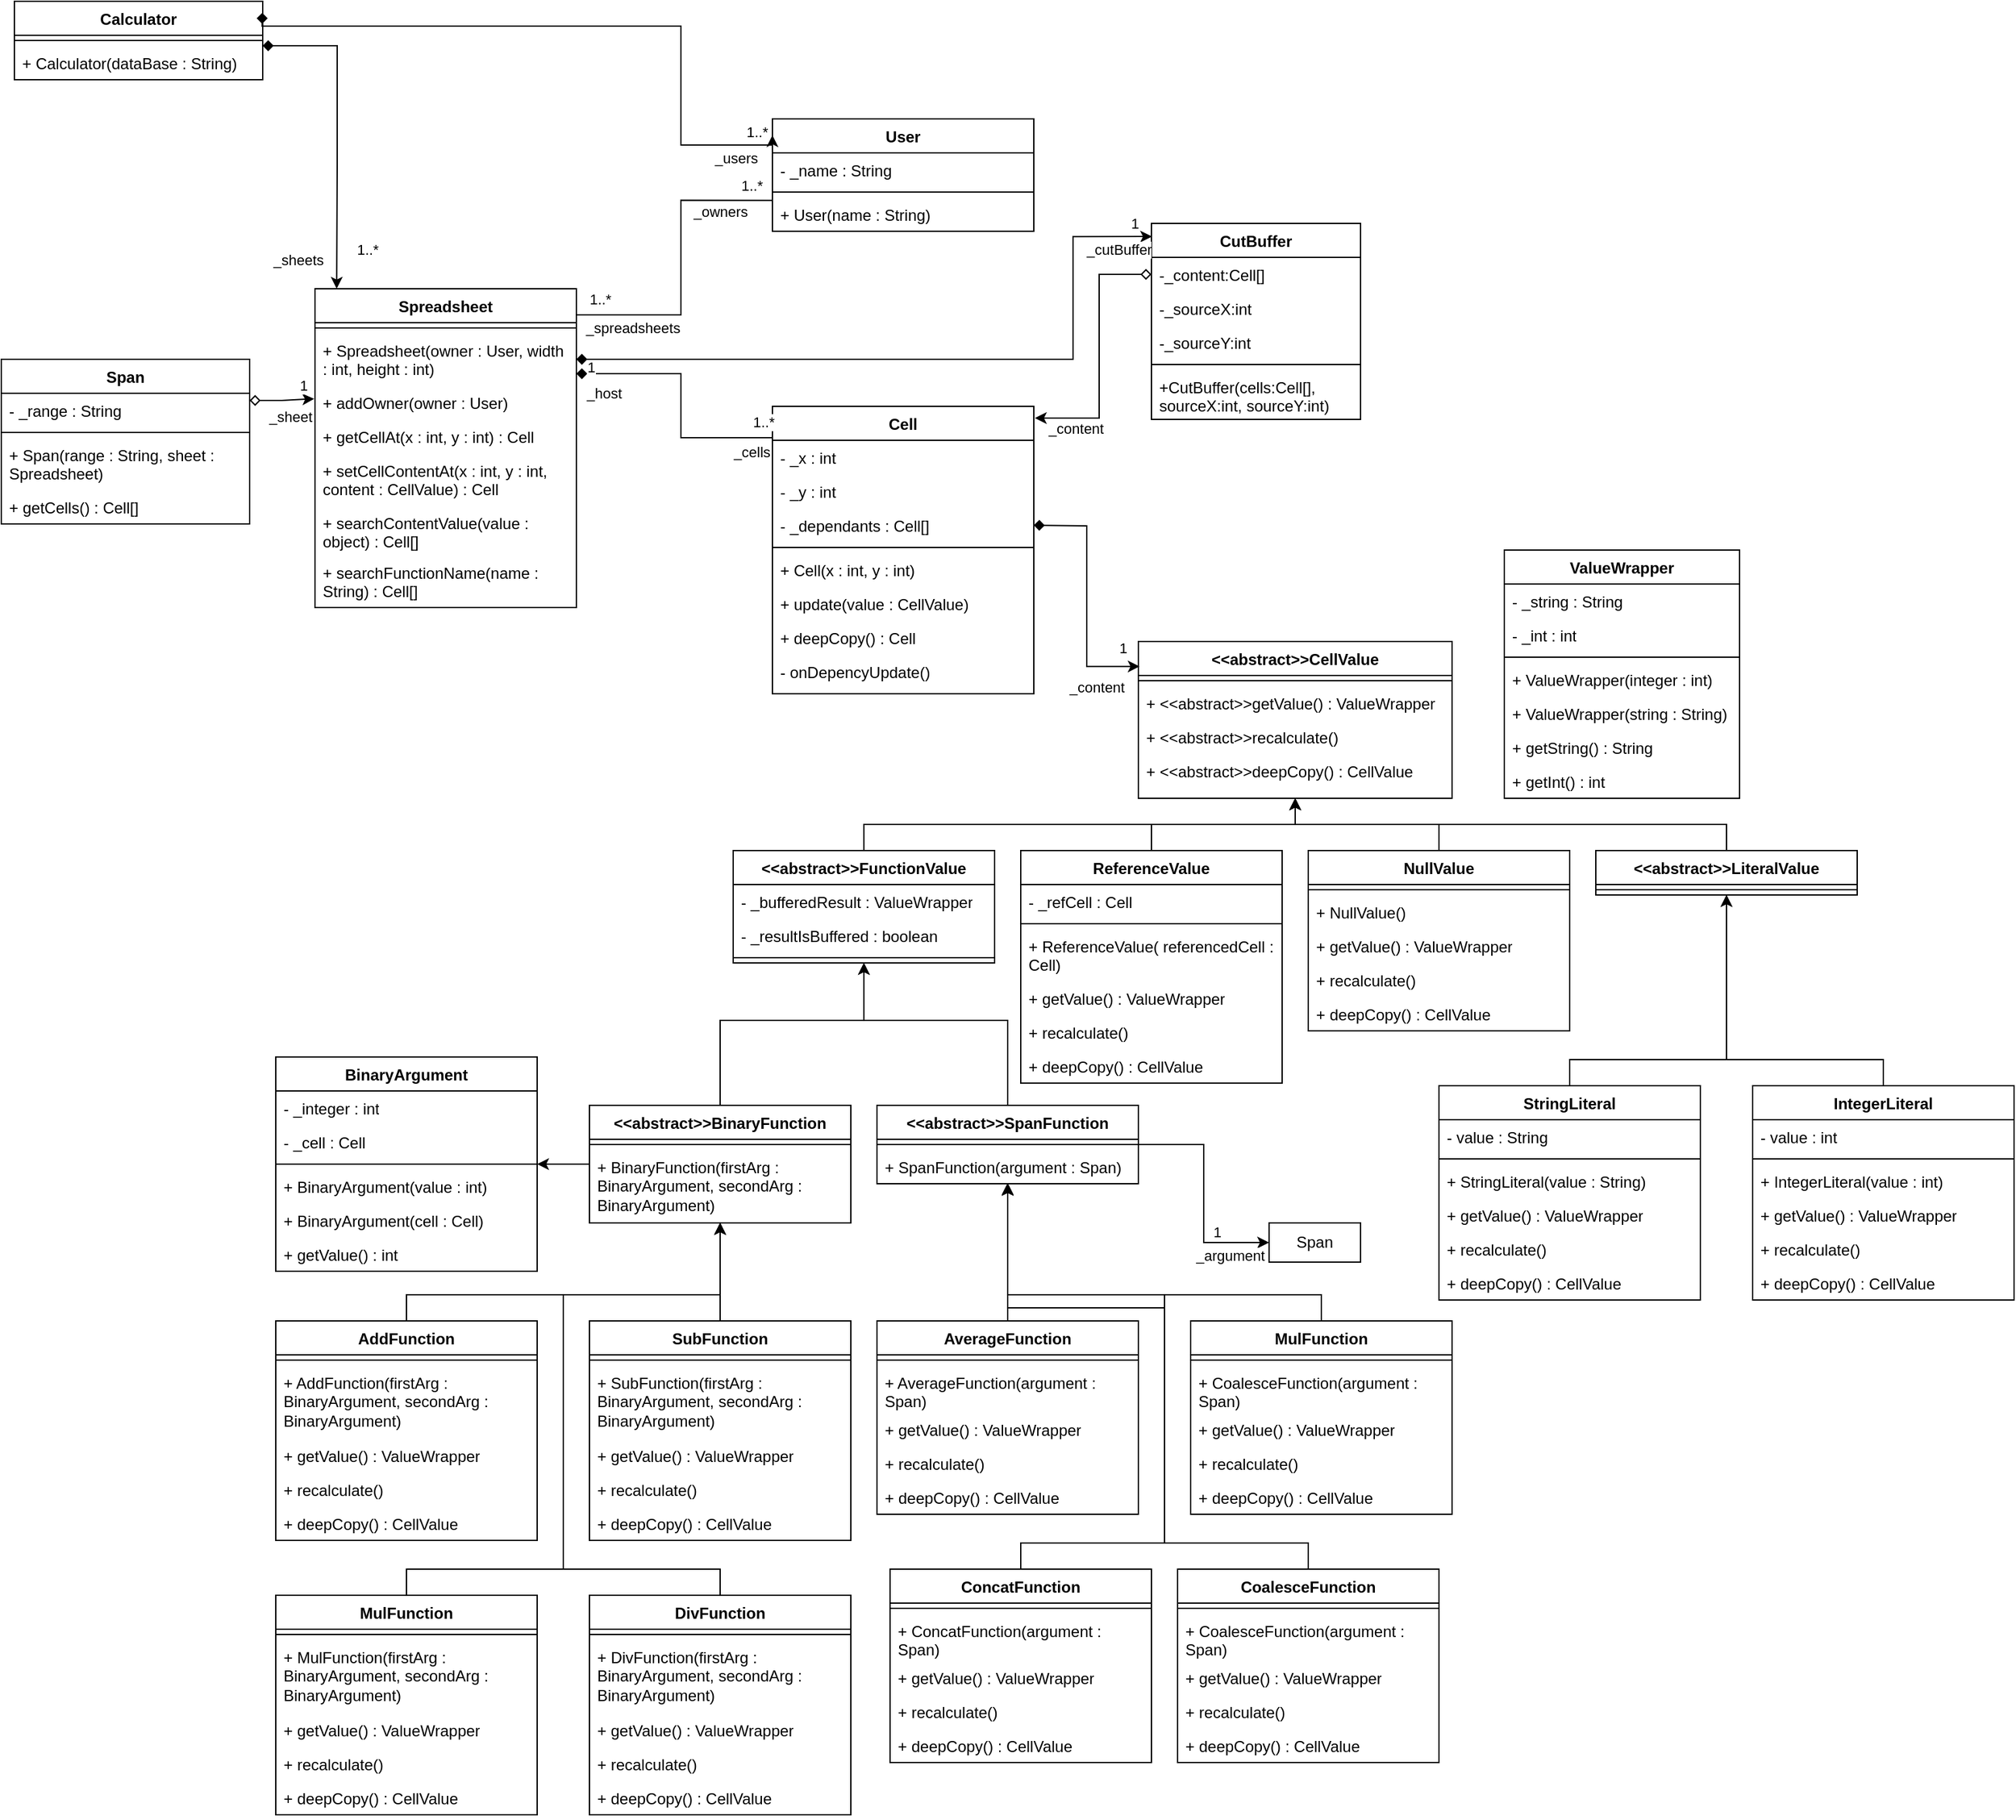 <mxfile version="21.7.5" type="device">
  <diagram id="C5RBs43oDa-KdzZeNtuy" name="Page-1">
    <mxGraphModel dx="880" dy="544" grid="1" gridSize="10" guides="1" tooltips="1" connect="1" arrows="1" fold="1" page="1" pageScale="1" pageWidth="2000" pageHeight="2000" math="0" shadow="0">
      <root>
        <mxCell id="WIyWlLk6GJQsqaUBKTNV-0" />
        <mxCell id="WIyWlLk6GJQsqaUBKTNV-1" parent="WIyWlLk6GJQsqaUBKTNV-0" />
        <mxCell id="YThNykIRFkRbRjkuA9QC-1" value="Cell" style="swimlane;fontStyle=1;align=center;verticalAlign=top;childLayout=stackLayout;horizontal=1;startSize=26;horizontalStack=0;resizeParent=1;resizeParentMax=0;resizeLast=0;collapsible=1;marginBottom=0;whiteSpace=wrap;html=1;" parent="WIyWlLk6GJQsqaUBKTNV-1" vertex="1">
          <mxGeometry x="830" y="380" width="200" height="220" as="geometry" />
        </mxCell>
        <mxCell id="YThNykIRFkRbRjkuA9QC-2" value="- _x : int" style="text;strokeColor=none;fillColor=none;align=left;verticalAlign=top;spacingLeft=4;spacingRight=4;overflow=hidden;rotatable=0;points=[[0,0.5],[1,0.5]];portConstraint=eastwest;whiteSpace=wrap;html=1;" parent="YThNykIRFkRbRjkuA9QC-1" vertex="1">
          <mxGeometry y="26" width="200" height="26" as="geometry" />
        </mxCell>
        <mxCell id="YThNykIRFkRbRjkuA9QC-5" value="- _y : int" style="text;strokeColor=none;fillColor=none;align=left;verticalAlign=top;spacingLeft=4;spacingRight=4;overflow=hidden;rotatable=0;points=[[0,0.5],[1,0.5]];portConstraint=eastwest;whiteSpace=wrap;html=1;" parent="YThNykIRFkRbRjkuA9QC-1" vertex="1">
          <mxGeometry y="52" width="200" height="26" as="geometry" />
        </mxCell>
        <mxCell id="vb1BOqRtD_mlO8-RKf9D-69" value="- _dependants : Cell[]" style="text;strokeColor=none;fillColor=none;align=left;verticalAlign=top;spacingLeft=4;spacingRight=4;overflow=hidden;rotatable=0;points=[[0,0.5],[1,0.5]];portConstraint=eastwest;whiteSpace=wrap;html=1;" parent="YThNykIRFkRbRjkuA9QC-1" vertex="1">
          <mxGeometry y="78" width="200" height="26" as="geometry" />
        </mxCell>
        <mxCell id="YThNykIRFkRbRjkuA9QC-3" value="" style="line;strokeWidth=1;fillColor=none;align=left;verticalAlign=middle;spacingTop=-1;spacingLeft=3;spacingRight=3;rotatable=0;labelPosition=right;points=[];portConstraint=eastwest;strokeColor=inherit;" parent="YThNykIRFkRbRjkuA9QC-1" vertex="1">
          <mxGeometry y="104" width="200" height="8" as="geometry" />
        </mxCell>
        <mxCell id="YThNykIRFkRbRjkuA9QC-4" value="+ Cell(x : int, y : int)" style="text;strokeColor=none;fillColor=none;align=left;verticalAlign=top;spacingLeft=4;spacingRight=4;overflow=hidden;rotatable=0;points=[[0,0.5],[1,0.5]];portConstraint=eastwest;whiteSpace=wrap;html=1;" parent="YThNykIRFkRbRjkuA9QC-1" vertex="1">
          <mxGeometry y="112" width="200" height="26" as="geometry" />
        </mxCell>
        <mxCell id="YThNykIRFkRbRjkuA9QC-8" value="+ update(value : CellValue)" style="text;strokeColor=none;fillColor=none;align=left;verticalAlign=top;spacingLeft=4;spacingRight=4;overflow=hidden;rotatable=0;points=[[0,0.5],[1,0.5]];portConstraint=eastwest;whiteSpace=wrap;html=1;" parent="YThNykIRFkRbRjkuA9QC-1" vertex="1">
          <mxGeometry y="138" width="200" height="26" as="geometry" />
        </mxCell>
        <mxCell id="vb1BOqRtD_mlO8-RKf9D-113" value="+ deepCopy() : Cell" style="text;strokeColor=none;fillColor=none;align=left;verticalAlign=top;spacingLeft=4;spacingRight=4;overflow=hidden;rotatable=0;points=[[0,0.5],[1,0.5]];portConstraint=eastwest;whiteSpace=wrap;html=1;" parent="YThNykIRFkRbRjkuA9QC-1" vertex="1">
          <mxGeometry y="164" width="200" height="26" as="geometry" />
        </mxCell>
        <mxCell id="vb1BOqRtD_mlO8-RKf9D-70" value="- onDepencyUpdate()" style="text;strokeColor=none;fillColor=none;align=left;verticalAlign=top;spacingLeft=4;spacingRight=4;overflow=hidden;rotatable=0;points=[[0,0.5],[1,0.5]];portConstraint=eastwest;whiteSpace=wrap;html=1;" parent="YThNykIRFkRbRjkuA9QC-1" vertex="1">
          <mxGeometry y="190" width="200" height="30" as="geometry" />
        </mxCell>
        <mxCell id="YThNykIRFkRbRjkuA9QC-13" value="Spreadsheet" style="swimlane;fontStyle=1;align=center;verticalAlign=top;childLayout=stackLayout;horizontal=1;startSize=26;horizontalStack=0;resizeParent=1;resizeParentMax=0;resizeLast=0;collapsible=1;marginBottom=0;whiteSpace=wrap;html=1;" parent="WIyWlLk6GJQsqaUBKTNV-1" vertex="1">
          <mxGeometry x="480" y="290" width="200" height="244" as="geometry">
            <mxRectangle x="240" y="40" width="110" height="30" as="alternateBounds" />
          </mxGeometry>
        </mxCell>
        <mxCell id="YThNykIRFkRbRjkuA9QC-15" value="" style="line;strokeWidth=1;fillColor=none;align=left;verticalAlign=middle;spacingTop=-1;spacingLeft=3;spacingRight=3;rotatable=0;labelPosition=right;points=[];portConstraint=eastwest;strokeColor=inherit;" parent="YThNykIRFkRbRjkuA9QC-13" vertex="1">
          <mxGeometry y="26" width="200" height="8" as="geometry" />
        </mxCell>
        <mxCell id="YThNykIRFkRbRjkuA9QC-16" value="+ Spreadsheet(owner : User, width : int, height : int)" style="text;strokeColor=none;fillColor=none;align=left;verticalAlign=top;spacingLeft=4;spacingRight=4;overflow=hidden;rotatable=0;points=[[0,0.5],[1,0.5]];portConstraint=eastwest;whiteSpace=wrap;html=1;" parent="YThNykIRFkRbRjkuA9QC-13" vertex="1">
          <mxGeometry y="34" width="200" height="40" as="geometry" />
        </mxCell>
        <mxCell id="vb1BOqRtD_mlO8-RKf9D-127" value="+ addOwner(owner : User)" style="text;strokeColor=none;fillColor=none;align=left;verticalAlign=top;spacingLeft=4;spacingRight=4;overflow=hidden;rotatable=0;points=[[0,0.5],[1,0.5]];portConstraint=eastwest;whiteSpace=wrap;html=1;" parent="YThNykIRFkRbRjkuA9QC-13" vertex="1">
          <mxGeometry y="74" width="200" height="26" as="geometry" />
        </mxCell>
        <mxCell id="vb1BOqRtD_mlO8-RKf9D-76" value="+ getCellAt(x : int, y : int) : Cell" style="text;strokeColor=none;fillColor=none;align=left;verticalAlign=top;spacingLeft=4;spacingRight=4;overflow=hidden;rotatable=0;points=[[0,0.5],[1,0.5]];portConstraint=eastwest;whiteSpace=wrap;html=1;" parent="YThNykIRFkRbRjkuA9QC-13" vertex="1">
          <mxGeometry y="100" width="200" height="26" as="geometry" />
        </mxCell>
        <mxCell id="vb1BOqRtD_mlO8-RKf9D-77" value="+ setCellContentAt(x : int, y : int, content : CellValue) : Cell" style="text;strokeColor=none;fillColor=none;align=left;verticalAlign=top;spacingLeft=4;spacingRight=4;overflow=hidden;rotatable=0;points=[[0,0.5],[1,0.5]];portConstraint=eastwest;whiteSpace=wrap;html=1;" parent="YThNykIRFkRbRjkuA9QC-13" vertex="1">
          <mxGeometry y="126" width="200" height="40" as="geometry" />
        </mxCell>
        <mxCell id="vb1BOqRtD_mlO8-RKf9D-125" value="+ searchContentValue(value : object) : Cell[]" style="text;strokeColor=none;fillColor=none;align=left;verticalAlign=top;spacingLeft=4;spacingRight=4;overflow=hidden;rotatable=0;points=[[0,0.5],[1,0.5]];portConstraint=eastwest;whiteSpace=wrap;html=1;" parent="YThNykIRFkRbRjkuA9QC-13" vertex="1">
          <mxGeometry y="166" width="200" height="38" as="geometry" />
        </mxCell>
        <mxCell id="vb1BOqRtD_mlO8-RKf9D-126" value="+ searchFunctionName(name : String) : Cell[]" style="text;strokeColor=none;fillColor=none;align=left;verticalAlign=top;spacingLeft=4;spacingRight=4;overflow=hidden;rotatable=0;points=[[0,0.5],[1,0.5]];portConstraint=eastwest;whiteSpace=wrap;html=1;" parent="YThNykIRFkRbRjkuA9QC-13" vertex="1">
          <mxGeometry y="204" width="200" height="40" as="geometry" />
        </mxCell>
        <mxCell id="vb1BOqRtD_mlO8-RKf9D-4" value="&amp;lt;&amp;lt;abstract&amp;gt;&amp;gt;CellValue" style="swimlane;fontStyle=1;align=center;verticalAlign=top;childLayout=stackLayout;horizontal=1;startSize=26;horizontalStack=0;resizeParent=1;resizeParentMax=0;resizeLast=0;collapsible=1;marginBottom=0;whiteSpace=wrap;html=1;" parent="WIyWlLk6GJQsqaUBKTNV-1" vertex="1">
          <mxGeometry x="1110" y="560" width="240" height="120" as="geometry" />
        </mxCell>
        <mxCell id="vb1BOqRtD_mlO8-RKf9D-6" value="" style="line;strokeWidth=1;fillColor=none;align=left;verticalAlign=middle;spacingTop=-1;spacingLeft=3;spacingRight=3;rotatable=0;labelPosition=right;points=[];portConstraint=eastwest;strokeColor=inherit;" parent="vb1BOqRtD_mlO8-RKf9D-4" vertex="1">
          <mxGeometry y="26" width="240" height="8" as="geometry" />
        </mxCell>
        <mxCell id="vb1BOqRtD_mlO8-RKf9D-7" value="+ &amp;lt;&amp;lt;abstract&amp;gt;&amp;gt;getValue() : ValueWrapper" style="text;strokeColor=none;fillColor=none;align=left;verticalAlign=top;spacingLeft=4;spacingRight=4;overflow=hidden;rotatable=0;points=[[0,0.5],[1,0.5]];portConstraint=eastwest;whiteSpace=wrap;html=1;" parent="vb1BOqRtD_mlO8-RKf9D-4" vertex="1">
          <mxGeometry y="34" width="240" height="26" as="geometry" />
        </mxCell>
        <mxCell id="vb1BOqRtD_mlO8-RKf9D-8" value="+ &amp;lt;&amp;lt;abstract&amp;gt;&amp;gt;recalculate()" style="text;strokeColor=none;fillColor=none;align=left;verticalAlign=top;spacingLeft=4;spacingRight=4;overflow=hidden;rotatable=0;points=[[0,0.5],[1,0.5]];portConstraint=eastwest;whiteSpace=wrap;html=1;" parent="vb1BOqRtD_mlO8-RKf9D-4" vertex="1">
          <mxGeometry y="60" width="240" height="26" as="geometry" />
        </mxCell>
        <mxCell id="kBytRmM9toVOUdbj_mVU-27" value="+ &amp;lt;&amp;lt;abstract&amp;gt;&amp;gt;deepCopy() : CellValue" style="text;strokeColor=none;fillColor=none;align=left;verticalAlign=top;spacingLeft=4;spacingRight=4;overflow=hidden;rotatable=0;points=[[0,0.5],[1,0.5]];portConstraint=eastwest;whiteSpace=wrap;html=1;" parent="vb1BOqRtD_mlO8-RKf9D-4" vertex="1">
          <mxGeometry y="86" width="240" height="34" as="geometry" />
        </mxCell>
        <mxCell id="vb1BOqRtD_mlO8-RKf9D-88" style="edgeStyle=orthogonalEdgeStyle;rounded=0;orthogonalLoop=1;jettySize=auto;html=1;exitX=0.5;exitY=0;exitDx=0;exitDy=0;" parent="WIyWlLk6GJQsqaUBKTNV-1" source="vb1BOqRtD_mlO8-RKf9D-14" target="vb1BOqRtD_mlO8-RKf9D-4" edge="1">
          <mxGeometry relative="1" as="geometry">
            <Array as="points">
              <mxPoint x="1340" y="700" />
              <mxPoint x="1230" y="700" />
            </Array>
          </mxGeometry>
        </mxCell>
        <mxCell id="vb1BOqRtD_mlO8-RKf9D-14" value="NullValue" style="swimlane;fontStyle=1;align=center;verticalAlign=top;childLayout=stackLayout;horizontal=1;startSize=26;horizontalStack=0;resizeParent=1;resizeParentMax=0;resizeLast=0;collapsible=1;marginBottom=0;whiteSpace=wrap;html=1;" parent="WIyWlLk6GJQsqaUBKTNV-1" vertex="1">
          <mxGeometry x="1240" y="720" width="200" height="138" as="geometry" />
        </mxCell>
        <mxCell id="vb1BOqRtD_mlO8-RKf9D-16" value="" style="line;strokeWidth=1;fillColor=none;align=left;verticalAlign=middle;spacingTop=-1;spacingLeft=3;spacingRight=3;rotatable=0;labelPosition=right;points=[];portConstraint=eastwest;strokeColor=inherit;" parent="vb1BOqRtD_mlO8-RKf9D-14" vertex="1">
          <mxGeometry y="26" width="200" height="8" as="geometry" />
        </mxCell>
        <mxCell id="vb1BOqRtD_mlO8-RKf9D-49" value="+ NullValue()" style="text;strokeColor=none;fillColor=none;align=left;verticalAlign=top;spacingLeft=4;spacingRight=4;overflow=hidden;rotatable=0;points=[[0,0.5],[1,0.5]];portConstraint=eastwest;whiteSpace=wrap;html=1;" parent="vb1BOqRtD_mlO8-RKf9D-14" vertex="1">
          <mxGeometry y="34" width="200" height="26" as="geometry" />
        </mxCell>
        <mxCell id="vb1BOqRtD_mlO8-RKf9D-71" value="+ getValue() :&amp;nbsp;ValueWrapper" style="text;strokeColor=none;fillColor=none;align=left;verticalAlign=top;spacingLeft=4;spacingRight=4;overflow=hidden;rotatable=0;points=[[0,0.5],[1,0.5]];portConstraint=eastwest;whiteSpace=wrap;html=1;" parent="vb1BOqRtD_mlO8-RKf9D-14" vertex="1">
          <mxGeometry y="60" width="200" height="26" as="geometry" />
        </mxCell>
        <mxCell id="vb1BOqRtD_mlO8-RKf9D-72" value="+ recalculate()" style="text;strokeColor=none;fillColor=none;align=left;verticalAlign=top;spacingLeft=4;spacingRight=4;overflow=hidden;rotatable=0;points=[[0,0.5],[1,0.5]];portConstraint=eastwest;whiteSpace=wrap;html=1;" parent="vb1BOqRtD_mlO8-RKf9D-14" vertex="1">
          <mxGeometry y="86" width="200" height="26" as="geometry" />
        </mxCell>
        <mxCell id="kBytRmM9toVOUdbj_mVU-35" value="+ deepCopy() : CellValue" style="text;strokeColor=none;fillColor=none;align=left;verticalAlign=top;spacingLeft=4;spacingRight=4;overflow=hidden;rotatable=0;points=[[0,0.5],[1,0.5]];portConstraint=eastwest;whiteSpace=wrap;html=1;" parent="vb1BOqRtD_mlO8-RKf9D-14" vertex="1">
          <mxGeometry y="112" width="200" height="26" as="geometry" />
        </mxCell>
        <mxCell id="vb1BOqRtD_mlO8-RKf9D-135" style="edgeStyle=orthogonalEdgeStyle;rounded=0;orthogonalLoop=1;jettySize=auto;html=1;exitX=0.5;exitY=0;exitDx=0;exitDy=0;" parent="WIyWlLk6GJQsqaUBKTNV-1" source="vb1BOqRtD_mlO8-RKf9D-18" target="vb1BOqRtD_mlO8-RKf9D-4" edge="1">
          <mxGeometry relative="1" as="geometry">
            <Array as="points">
              <mxPoint x="1120" y="700" />
              <mxPoint x="1230" y="700" />
            </Array>
          </mxGeometry>
        </mxCell>
        <mxCell id="vb1BOqRtD_mlO8-RKf9D-18" value="ReferenceValue" style="swimlane;fontStyle=1;align=center;verticalAlign=top;childLayout=stackLayout;horizontal=1;startSize=26;horizontalStack=0;resizeParent=1;resizeParentMax=0;resizeLast=0;collapsible=1;marginBottom=0;whiteSpace=wrap;html=1;" parent="WIyWlLk6GJQsqaUBKTNV-1" vertex="1">
          <mxGeometry x="1020" y="720" width="200" height="178" as="geometry">
            <mxRectangle x="860" y="300" width="130" height="30" as="alternateBounds" />
          </mxGeometry>
        </mxCell>
        <mxCell id="vb1BOqRtD_mlO8-RKf9D-19" value="- _refCell : Cell" style="text;strokeColor=none;fillColor=none;align=left;verticalAlign=top;spacingLeft=4;spacingRight=4;overflow=hidden;rotatable=0;points=[[0,0.5],[1,0.5]];portConstraint=eastwest;whiteSpace=wrap;html=1;" parent="vb1BOqRtD_mlO8-RKf9D-18" vertex="1">
          <mxGeometry y="26" width="200" height="26" as="geometry" />
        </mxCell>
        <mxCell id="vb1BOqRtD_mlO8-RKf9D-20" value="" style="line;strokeWidth=1;fillColor=none;align=left;verticalAlign=middle;spacingTop=-1;spacingLeft=3;spacingRight=3;rotatable=0;labelPosition=right;points=[];portConstraint=eastwest;strokeColor=inherit;" parent="vb1BOqRtD_mlO8-RKf9D-18" vertex="1">
          <mxGeometry y="52" width="200" height="8" as="geometry" />
        </mxCell>
        <mxCell id="vb1BOqRtD_mlO8-RKf9D-35" value="+ ReferenceValue( referencedCell : Cell)" style="text;strokeColor=none;fillColor=none;align=left;verticalAlign=top;spacingLeft=4;spacingRight=4;overflow=hidden;rotatable=0;points=[[0,0.5],[1,0.5]];portConstraint=eastwest;whiteSpace=wrap;html=1;" parent="vb1BOqRtD_mlO8-RKf9D-18" vertex="1">
          <mxGeometry y="60" width="200" height="40" as="geometry" />
        </mxCell>
        <mxCell id="vb1BOqRtD_mlO8-RKf9D-51" value="+ getValue() :&amp;nbsp;ValueWrapper" style="text;strokeColor=none;fillColor=none;align=left;verticalAlign=top;spacingLeft=4;spacingRight=4;overflow=hidden;rotatable=0;points=[[0,0.5],[1,0.5]];portConstraint=eastwest;whiteSpace=wrap;html=1;" parent="vb1BOqRtD_mlO8-RKf9D-18" vertex="1">
          <mxGeometry y="100" width="200" height="26" as="geometry" />
        </mxCell>
        <mxCell id="vb1BOqRtD_mlO8-RKf9D-73" value="+ recalculate()" style="text;strokeColor=none;fillColor=none;align=left;verticalAlign=top;spacingLeft=4;spacingRight=4;overflow=hidden;rotatable=0;points=[[0,0.5],[1,0.5]];portConstraint=eastwest;whiteSpace=wrap;html=1;" parent="vb1BOqRtD_mlO8-RKf9D-18" vertex="1">
          <mxGeometry y="126" width="200" height="26" as="geometry" />
        </mxCell>
        <mxCell id="kBytRmM9toVOUdbj_mVU-36" value="+ deepCopy() : CellValue" style="text;strokeColor=none;fillColor=none;align=left;verticalAlign=top;spacingLeft=4;spacingRight=4;overflow=hidden;rotatable=0;points=[[0,0.5],[1,0.5]];portConstraint=eastwest;whiteSpace=wrap;html=1;" parent="vb1BOqRtD_mlO8-RKf9D-18" vertex="1">
          <mxGeometry y="152" width="200" height="26" as="geometry" />
        </mxCell>
        <mxCell id="vb1BOqRtD_mlO8-RKf9D-90" style="edgeStyle=orthogonalEdgeStyle;rounded=0;orthogonalLoop=1;jettySize=auto;html=1;exitX=0.5;exitY=0;exitDx=0;exitDy=0;" parent="WIyWlLk6GJQsqaUBKTNV-1" source="vb1BOqRtD_mlO8-RKf9D-23" target="vb1BOqRtD_mlO8-RKf9D-4" edge="1">
          <mxGeometry relative="1" as="geometry">
            <Array as="points">
              <mxPoint x="900" y="700" />
              <mxPoint x="1230" y="700" />
            </Array>
          </mxGeometry>
        </mxCell>
        <mxCell id="vb1BOqRtD_mlO8-RKf9D-23" value="&amp;lt;&amp;lt;abstract&amp;gt;&amp;gt;FunctionValue" style="swimlane;fontStyle=1;align=center;verticalAlign=top;childLayout=stackLayout;horizontal=1;startSize=26;horizontalStack=0;resizeParent=1;resizeParentMax=0;resizeLast=0;collapsible=1;marginBottom=0;whiteSpace=wrap;html=1;" parent="WIyWlLk6GJQsqaUBKTNV-1" vertex="1">
          <mxGeometry x="800" y="720" width="200" height="86" as="geometry" />
        </mxCell>
        <mxCell id="YshJ5vnS7dGYntkcSdxs-68" value="- _bufferedResult :&amp;nbsp;ValueWrapper" style="text;strokeColor=none;fillColor=none;align=left;verticalAlign=top;spacingLeft=4;spacingRight=4;overflow=hidden;rotatable=0;points=[[0,0.5],[1,0.5]];portConstraint=eastwest;whiteSpace=wrap;html=1;" parent="vb1BOqRtD_mlO8-RKf9D-23" vertex="1">
          <mxGeometry y="26" width="200" height="26" as="geometry" />
        </mxCell>
        <mxCell id="YshJ5vnS7dGYntkcSdxs-69" value="- _resultIsBuffered : boolean" style="text;strokeColor=none;fillColor=none;align=left;verticalAlign=top;spacingLeft=4;spacingRight=4;overflow=hidden;rotatable=0;points=[[0,0.5],[1,0.5]];portConstraint=eastwest;whiteSpace=wrap;html=1;" parent="vb1BOqRtD_mlO8-RKf9D-23" vertex="1">
          <mxGeometry y="52" width="200" height="26" as="geometry" />
        </mxCell>
        <mxCell id="vb1BOqRtD_mlO8-RKf9D-25" value="" style="line;strokeWidth=1;fillColor=none;align=left;verticalAlign=middle;spacingTop=-1;spacingLeft=3;spacingRight=3;rotatable=0;labelPosition=right;points=[];portConstraint=eastwest;strokeColor=inherit;" parent="vb1BOqRtD_mlO8-RKf9D-23" vertex="1">
          <mxGeometry y="78" width="200" height="8" as="geometry" />
        </mxCell>
        <mxCell id="vb1BOqRtD_mlO8-RKf9D-52" style="edgeStyle=orthogonalEdgeStyle;rounded=0;orthogonalLoop=1;jettySize=auto;html=1;endArrow=none;endFill=0;startArrow=classic;startFill=1;" parent="WIyWlLk6GJQsqaUBKTNV-1" source="vb1BOqRtD_mlO8-RKf9D-36" target="vb1BOqRtD_mlO8-RKf9D-40" edge="1">
          <mxGeometry relative="1" as="geometry">
            <Array as="points">
              <mxPoint x="1560" y="880" />
              <mxPoint x="1440" y="880" />
            </Array>
          </mxGeometry>
        </mxCell>
        <mxCell id="vb1BOqRtD_mlO8-RKf9D-53" style="edgeStyle=orthogonalEdgeStyle;rounded=0;orthogonalLoop=1;jettySize=auto;html=1;startArrow=classic;startFill=1;endArrow=none;endFill=0;" parent="WIyWlLk6GJQsqaUBKTNV-1" source="vb1BOqRtD_mlO8-RKf9D-36" target="vb1BOqRtD_mlO8-RKf9D-44" edge="1">
          <mxGeometry relative="1" as="geometry">
            <Array as="points">
              <mxPoint x="1560" y="880" />
              <mxPoint x="1680" y="880" />
            </Array>
          </mxGeometry>
        </mxCell>
        <mxCell id="vb1BOqRtD_mlO8-RKf9D-136" style="edgeStyle=orthogonalEdgeStyle;rounded=0;orthogonalLoop=1;jettySize=auto;html=1;exitX=0.5;exitY=0;exitDx=0;exitDy=0;" parent="WIyWlLk6GJQsqaUBKTNV-1" source="vb1BOqRtD_mlO8-RKf9D-36" target="vb1BOqRtD_mlO8-RKf9D-4" edge="1">
          <mxGeometry relative="1" as="geometry">
            <Array as="points">
              <mxPoint x="1560" y="700" />
              <mxPoint x="1230" y="700" />
            </Array>
          </mxGeometry>
        </mxCell>
        <mxCell id="vb1BOqRtD_mlO8-RKf9D-36" value="&amp;lt;&amp;lt;abstract&amp;gt;&amp;gt;LiteralValue" style="swimlane;fontStyle=1;align=center;verticalAlign=top;childLayout=stackLayout;horizontal=1;startSize=26;horizontalStack=0;resizeParent=1;resizeParentMax=0;resizeLast=0;collapsible=1;marginBottom=0;whiteSpace=wrap;html=1;" parent="WIyWlLk6GJQsqaUBKTNV-1" vertex="1">
          <mxGeometry x="1460" y="720" width="200" height="34" as="geometry" />
        </mxCell>
        <mxCell id="vb1BOqRtD_mlO8-RKf9D-38" value="" style="line;strokeWidth=1;fillColor=none;align=left;verticalAlign=middle;spacingTop=-1;spacingLeft=3;spacingRight=3;rotatable=0;labelPosition=right;points=[];portConstraint=eastwest;strokeColor=inherit;" parent="vb1BOqRtD_mlO8-RKf9D-36" vertex="1">
          <mxGeometry y="26" width="200" height="8" as="geometry" />
        </mxCell>
        <mxCell id="vb1BOqRtD_mlO8-RKf9D-40" value="StringLiteral" style="swimlane;fontStyle=1;align=center;verticalAlign=top;childLayout=stackLayout;horizontal=1;startSize=26;horizontalStack=0;resizeParent=1;resizeParentMax=0;resizeLast=0;collapsible=1;marginBottom=0;whiteSpace=wrap;html=1;" parent="WIyWlLk6GJQsqaUBKTNV-1" vertex="1">
          <mxGeometry x="1340" y="900" width="200" height="164" as="geometry" />
        </mxCell>
        <mxCell id="vb1BOqRtD_mlO8-RKf9D-41" value="- value : String" style="text;strokeColor=none;fillColor=none;align=left;verticalAlign=top;spacingLeft=4;spacingRight=4;overflow=hidden;rotatable=0;points=[[0,0.5],[1,0.5]];portConstraint=eastwest;whiteSpace=wrap;html=1;" parent="vb1BOqRtD_mlO8-RKf9D-40" vertex="1">
          <mxGeometry y="26" width="200" height="26" as="geometry" />
        </mxCell>
        <mxCell id="vb1BOqRtD_mlO8-RKf9D-42" value="" style="line;strokeWidth=1;fillColor=none;align=left;verticalAlign=middle;spacingTop=-1;spacingLeft=3;spacingRight=3;rotatable=0;labelPosition=right;points=[];portConstraint=eastwest;strokeColor=inherit;" parent="vb1BOqRtD_mlO8-RKf9D-40" vertex="1">
          <mxGeometry y="52" width="200" height="8" as="geometry" />
        </mxCell>
        <mxCell id="YshJ5vnS7dGYntkcSdxs-22" value="+ StringLiteral(value : String)" style="text;strokeColor=none;fillColor=none;align=left;verticalAlign=top;spacingLeft=4;spacingRight=4;overflow=hidden;rotatable=0;points=[[0,0.5],[1,0.5]];portConstraint=eastwest;whiteSpace=wrap;html=1;" parent="vb1BOqRtD_mlO8-RKf9D-40" vertex="1">
          <mxGeometry y="60" width="200" height="26" as="geometry" />
        </mxCell>
        <mxCell id="vb1BOqRtD_mlO8-RKf9D-43" value="+ getValue() :&amp;nbsp;ValueWrapper" style="text;strokeColor=none;fillColor=none;align=left;verticalAlign=top;spacingLeft=4;spacingRight=4;overflow=hidden;rotatable=0;points=[[0,0.5],[1,0.5]];portConstraint=eastwest;whiteSpace=wrap;html=1;" parent="vb1BOqRtD_mlO8-RKf9D-40" vertex="1">
          <mxGeometry y="86" width="200" height="26" as="geometry" />
        </mxCell>
        <mxCell id="vb1BOqRtD_mlO8-RKf9D-74" value="+ recalculate()" style="text;strokeColor=none;fillColor=none;align=left;verticalAlign=top;spacingLeft=4;spacingRight=4;overflow=hidden;rotatable=0;points=[[0,0.5],[1,0.5]];portConstraint=eastwest;whiteSpace=wrap;html=1;" parent="vb1BOqRtD_mlO8-RKf9D-40" vertex="1">
          <mxGeometry y="112" width="200" height="26" as="geometry" />
        </mxCell>
        <mxCell id="kBytRmM9toVOUdbj_mVU-33" value="+ deepCopy() : CellValue" style="text;strokeColor=none;fillColor=none;align=left;verticalAlign=top;spacingLeft=4;spacingRight=4;overflow=hidden;rotatable=0;points=[[0,0.5],[1,0.5]];portConstraint=eastwest;whiteSpace=wrap;html=1;" parent="vb1BOqRtD_mlO8-RKf9D-40" vertex="1">
          <mxGeometry y="138" width="200" height="26" as="geometry" />
        </mxCell>
        <mxCell id="vb1BOqRtD_mlO8-RKf9D-44" value="IntegerLiteral" style="swimlane;fontStyle=1;align=center;verticalAlign=top;childLayout=stackLayout;horizontal=1;startSize=26;horizontalStack=0;resizeParent=1;resizeParentMax=0;resizeLast=0;collapsible=1;marginBottom=0;whiteSpace=wrap;html=1;" parent="WIyWlLk6GJQsqaUBKTNV-1" vertex="1">
          <mxGeometry x="1580" y="900" width="200" height="164" as="geometry" />
        </mxCell>
        <mxCell id="vb1BOqRtD_mlO8-RKf9D-45" value="- value : int" style="text;strokeColor=none;fillColor=none;align=left;verticalAlign=top;spacingLeft=4;spacingRight=4;overflow=hidden;rotatable=0;points=[[0,0.5],[1,0.5]];portConstraint=eastwest;whiteSpace=wrap;html=1;" parent="vb1BOqRtD_mlO8-RKf9D-44" vertex="1">
          <mxGeometry y="26" width="200" height="26" as="geometry" />
        </mxCell>
        <mxCell id="vb1BOqRtD_mlO8-RKf9D-46" value="" style="line;strokeWidth=1;fillColor=none;align=left;verticalAlign=middle;spacingTop=-1;spacingLeft=3;spacingRight=3;rotatable=0;labelPosition=right;points=[];portConstraint=eastwest;strokeColor=inherit;" parent="vb1BOqRtD_mlO8-RKf9D-44" vertex="1">
          <mxGeometry y="52" width="200" height="8" as="geometry" />
        </mxCell>
        <mxCell id="YshJ5vnS7dGYntkcSdxs-23" value="+ IntegerLiteral(value : int)" style="text;strokeColor=none;fillColor=none;align=left;verticalAlign=top;spacingLeft=4;spacingRight=4;overflow=hidden;rotatable=0;points=[[0,0.5],[1,0.5]];portConstraint=eastwest;whiteSpace=wrap;html=1;" parent="vb1BOqRtD_mlO8-RKf9D-44" vertex="1">
          <mxGeometry y="60" width="200" height="26" as="geometry" />
        </mxCell>
        <mxCell id="vb1BOqRtD_mlO8-RKf9D-47" value="+ getValue() :&amp;nbsp;ValueWrapper" style="text;strokeColor=none;fillColor=none;align=left;verticalAlign=top;spacingLeft=4;spacingRight=4;overflow=hidden;rotatable=0;points=[[0,0.5],[1,0.5]];portConstraint=eastwest;whiteSpace=wrap;html=1;" parent="vb1BOqRtD_mlO8-RKf9D-44" vertex="1">
          <mxGeometry y="86" width="200" height="26" as="geometry" />
        </mxCell>
        <mxCell id="vb1BOqRtD_mlO8-RKf9D-75" value="+ recalculate()" style="text;strokeColor=none;fillColor=none;align=left;verticalAlign=top;spacingLeft=4;spacingRight=4;overflow=hidden;rotatable=0;points=[[0,0.5],[1,0.5]];portConstraint=eastwest;whiteSpace=wrap;html=1;" parent="vb1BOqRtD_mlO8-RKf9D-44" vertex="1">
          <mxGeometry y="112" width="200" height="26" as="geometry" />
        </mxCell>
        <mxCell id="kBytRmM9toVOUdbj_mVU-34" value="+ deepCopy() : CellValue" style="text;strokeColor=none;fillColor=none;align=left;verticalAlign=top;spacingLeft=4;spacingRight=4;overflow=hidden;rotatable=0;points=[[0,0.5],[1,0.5]];portConstraint=eastwest;whiteSpace=wrap;html=1;" parent="vb1BOqRtD_mlO8-RKf9D-44" vertex="1">
          <mxGeometry y="138" width="200" height="26" as="geometry" />
        </mxCell>
        <mxCell id="kBytRmM9toVOUdbj_mVU-24" style="edgeStyle=orthogonalEdgeStyle;rounded=0;orthogonalLoop=1;jettySize=auto;html=1;exitX=1;exitY=0.25;exitDx=0;exitDy=0;startArrow=diamond;startFill=0;entryX=-0.003;entryY=0.255;entryDx=0;entryDy=0;entryPerimeter=0;" parent="WIyWlLk6GJQsqaUBKTNV-1" source="vb1BOqRtD_mlO8-RKf9D-61" edge="1">
          <mxGeometry relative="1" as="geometry">
            <mxPoint x="479.4" y="374.2" as="targetPoint" />
          </mxGeometry>
        </mxCell>
        <mxCell id="kBytRmM9toVOUdbj_mVU-25" value="1" style="edgeLabel;html=1;align=center;verticalAlign=middle;resizable=0;points=[];" parent="kBytRmM9toVOUdbj_mVU-24" vertex="1" connectable="0">
          <mxGeometry x="0.647" y="1" relative="1" as="geometry">
            <mxPoint y="-10" as="offset" />
          </mxGeometry>
        </mxCell>
        <mxCell id="kBytRmM9toVOUdbj_mVU-26" value="_sheet" style="edgeLabel;html=1;align=center;verticalAlign=middle;resizable=0;points=[];" parent="kBytRmM9toVOUdbj_mVU-24" vertex="1" connectable="0">
          <mxGeometry x="0.51" y="-3" relative="1" as="geometry">
            <mxPoint x="-7" y="10" as="offset" />
          </mxGeometry>
        </mxCell>
        <mxCell id="vb1BOqRtD_mlO8-RKf9D-61" value="Span" style="swimlane;fontStyle=1;align=center;verticalAlign=top;childLayout=stackLayout;horizontal=1;startSize=26;horizontalStack=0;resizeParent=1;resizeParentMax=0;resizeLast=0;collapsible=1;marginBottom=0;whiteSpace=wrap;html=1;" parent="WIyWlLk6GJQsqaUBKTNV-1" vertex="1">
          <mxGeometry x="240" y="344" width="190" height="126" as="geometry" />
        </mxCell>
        <mxCell id="kBytRmM9toVOUdbj_mVU-18" value="- _range : String" style="text;strokeColor=none;fillColor=none;align=left;verticalAlign=top;spacingLeft=4;spacingRight=4;overflow=hidden;rotatable=0;points=[[0,0.5],[1,0.5]];portConstraint=eastwest;whiteSpace=wrap;html=1;" parent="vb1BOqRtD_mlO8-RKf9D-61" vertex="1">
          <mxGeometry y="26" width="190" height="26" as="geometry" />
        </mxCell>
        <mxCell id="vb1BOqRtD_mlO8-RKf9D-63" value="" style="line;strokeWidth=1;fillColor=none;align=left;verticalAlign=middle;spacingTop=-1;spacingLeft=3;spacingRight=3;rotatable=0;labelPosition=right;points=[];portConstraint=eastwest;strokeColor=inherit;" parent="vb1BOqRtD_mlO8-RKf9D-61" vertex="1">
          <mxGeometry y="52" width="190" height="8" as="geometry" />
        </mxCell>
        <mxCell id="vb1BOqRtD_mlO8-RKf9D-64" value="+ Span(range : String, sheet : Spreadsheet)" style="text;strokeColor=none;fillColor=none;align=left;verticalAlign=top;spacingLeft=4;spacingRight=4;overflow=hidden;rotatable=0;points=[[0,0.5],[1,0.5]];portConstraint=eastwest;whiteSpace=wrap;html=1;" parent="vb1BOqRtD_mlO8-RKf9D-61" vertex="1">
          <mxGeometry y="60" width="190" height="40" as="geometry" />
        </mxCell>
        <mxCell id="kBytRmM9toVOUdbj_mVU-17" value="+ getCells() : Cell[]" style="text;strokeColor=none;fillColor=none;align=left;verticalAlign=top;spacingLeft=4;spacingRight=4;overflow=hidden;rotatable=0;points=[[0,0.5],[1,0.5]];portConstraint=eastwest;whiteSpace=wrap;html=1;" parent="vb1BOqRtD_mlO8-RKf9D-61" vertex="1">
          <mxGeometry y="100" width="190" height="26" as="geometry" />
        </mxCell>
        <mxCell id="vb1BOqRtD_mlO8-RKf9D-83" style="edgeStyle=orthogonalEdgeStyle;rounded=0;orthogonalLoop=1;jettySize=auto;html=1;entryX=0;entryY=0.088;entryDx=0;entryDy=0;startArrow=diamond;startFill=1;entryPerimeter=0;endArrow=none;endFill=0;" parent="WIyWlLk6GJQsqaUBKTNV-1" target="YThNykIRFkRbRjkuA9QC-1" edge="1">
          <mxGeometry relative="1" as="geometry">
            <mxPoint x="680" y="355.029" as="sourcePoint" />
            <Array as="points">
              <mxPoint x="760" y="355" />
              <mxPoint x="760" y="404" />
            </Array>
          </mxGeometry>
        </mxCell>
        <mxCell id="vb1BOqRtD_mlO8-RKf9D-86" value="1..*" style="edgeLabel;html=1;align=center;verticalAlign=middle;resizable=0;points=[];" parent="vb1BOqRtD_mlO8-RKf9D-83" vertex="1" connectable="0">
          <mxGeometry x="0.849" relative="1" as="geometry">
            <mxPoint x="3" y="-12" as="offset" />
          </mxGeometry>
        </mxCell>
        <mxCell id="kBytRmM9toVOUdbj_mVU-8" value="_cells" style="edgeLabel;html=1;align=center;verticalAlign=middle;resizable=0;points=[];" parent="vb1BOqRtD_mlO8-RKf9D-83" vertex="1" connectable="0">
          <mxGeometry x="0.713" y="-1" relative="1" as="geometry">
            <mxPoint x="8" y="10" as="offset" />
          </mxGeometry>
        </mxCell>
        <mxCell id="YshJ5vnS7dGYntkcSdxs-6" value="_host" style="edgeLabel;html=1;align=center;verticalAlign=middle;resizable=0;points=[];" parent="vb1BOqRtD_mlO8-RKf9D-83" vertex="1" connectable="0">
          <mxGeometry x="-0.799" y="3" relative="1" as="geometry">
            <mxPoint y="18" as="offset" />
          </mxGeometry>
        </mxCell>
        <mxCell id="YshJ5vnS7dGYntkcSdxs-7" value="1" style="edgeLabel;html=1;align=center;verticalAlign=middle;resizable=0;points=[];" parent="vb1BOqRtD_mlO8-RKf9D-83" vertex="1" connectable="0">
          <mxGeometry x="-0.779" y="-3" relative="1" as="geometry">
            <mxPoint x="-12" y="-8" as="offset" />
          </mxGeometry>
        </mxCell>
        <mxCell id="vb1BOqRtD_mlO8-RKf9D-84" style="edgeStyle=orthogonalEdgeStyle;rounded=0;orthogonalLoop=1;jettySize=auto;html=1;entryX=0.004;entryY=0.159;entryDx=0;entryDy=0;startArrow=diamond;startFill=1;entryPerimeter=0;" parent="WIyWlLk6GJQsqaUBKTNV-1" target="vb1BOqRtD_mlO8-RKf9D-4" edge="1">
          <mxGeometry relative="1" as="geometry">
            <mxPoint x="1030" y="471" as="sourcePoint" />
          </mxGeometry>
        </mxCell>
        <mxCell id="vb1BOqRtD_mlO8-RKf9D-92" value="1" style="edgeLabel;html=1;align=center;verticalAlign=middle;resizable=0;points=[];" parent="vb1BOqRtD_mlO8-RKf9D-84" vertex="1" connectable="0">
          <mxGeometry x="0.872" y="-1" relative="1" as="geometry">
            <mxPoint x="-1" y="-15" as="offset" />
          </mxGeometry>
        </mxCell>
        <mxCell id="kBytRmM9toVOUdbj_mVU-5" value="_content" style="edgeLabel;html=1;align=center;verticalAlign=middle;resizable=0;points=[];" parent="vb1BOqRtD_mlO8-RKf9D-84" vertex="1" connectable="0">
          <mxGeometry x="0.885" y="-2" relative="1" as="geometry">
            <mxPoint x="-22" y="14" as="offset" />
          </mxGeometry>
        </mxCell>
        <mxCell id="vb1BOqRtD_mlO8-RKf9D-93" value="User" style="swimlane;fontStyle=1;align=center;verticalAlign=top;childLayout=stackLayout;horizontal=1;startSize=26;horizontalStack=0;resizeParent=1;resizeParentMax=0;resizeLast=0;collapsible=1;marginBottom=0;whiteSpace=wrap;html=1;" parent="WIyWlLk6GJQsqaUBKTNV-1" vertex="1">
          <mxGeometry x="830" y="160" width="200" height="86" as="geometry" />
        </mxCell>
        <mxCell id="vb1BOqRtD_mlO8-RKf9D-94" value="- _name : String" style="text;strokeColor=none;fillColor=none;align=left;verticalAlign=top;spacingLeft=4;spacingRight=4;overflow=hidden;rotatable=0;points=[[0,0.5],[1,0.5]];portConstraint=eastwest;whiteSpace=wrap;html=1;" parent="vb1BOqRtD_mlO8-RKf9D-93" vertex="1">
          <mxGeometry y="26" width="200" height="26" as="geometry" />
        </mxCell>
        <mxCell id="vb1BOqRtD_mlO8-RKf9D-95" value="" style="line;strokeWidth=1;fillColor=none;align=left;verticalAlign=middle;spacingTop=-1;spacingLeft=3;spacingRight=3;rotatable=0;labelPosition=right;points=[];portConstraint=eastwest;strokeColor=inherit;" parent="vb1BOqRtD_mlO8-RKf9D-93" vertex="1">
          <mxGeometry y="52" width="200" height="8" as="geometry" />
        </mxCell>
        <mxCell id="vb1BOqRtD_mlO8-RKf9D-96" value="+ User(name : String)" style="text;strokeColor=none;fillColor=none;align=left;verticalAlign=top;spacingLeft=4;spacingRight=4;overflow=hidden;rotatable=0;points=[[0,0.5],[1,0.5]];portConstraint=eastwest;whiteSpace=wrap;html=1;" parent="vb1BOqRtD_mlO8-RKf9D-93" vertex="1">
          <mxGeometry y="60" width="200" height="26" as="geometry" />
        </mxCell>
        <mxCell id="vb1BOqRtD_mlO8-RKf9D-98" value="Calculator" style="swimlane;fontStyle=1;align=center;verticalAlign=top;childLayout=stackLayout;horizontal=1;startSize=26;horizontalStack=0;resizeParent=1;resizeParentMax=0;resizeLast=0;collapsible=1;marginBottom=0;whiteSpace=wrap;html=1;" parent="WIyWlLk6GJQsqaUBKTNV-1" vertex="1">
          <mxGeometry x="250" y="70" width="190" height="60" as="geometry" />
        </mxCell>
        <mxCell id="vb1BOqRtD_mlO8-RKf9D-100" value="" style="line;strokeWidth=1;fillColor=none;align=left;verticalAlign=middle;spacingTop=-1;spacingLeft=3;spacingRight=3;rotatable=0;labelPosition=right;points=[];portConstraint=eastwest;strokeColor=inherit;" parent="vb1BOqRtD_mlO8-RKf9D-98" vertex="1">
          <mxGeometry y="26" width="190" height="8" as="geometry" />
        </mxCell>
        <mxCell id="TDiOSY11L4sSpKjb4g7W-0" style="edgeStyle=orthogonalEdgeStyle;rounded=0;orthogonalLoop=1;jettySize=auto;html=1;entryX=0.083;entryY=0;entryDx=0;entryDy=0;entryPerimeter=0;startArrow=diamond;startFill=1;exitX=0.998;exitY=0.147;exitDx=0;exitDy=0;exitPerimeter=0;" parent="vb1BOqRtD_mlO8-RKf9D-98" target="YThNykIRFkRbRjkuA9QC-13" edge="1">
          <mxGeometry relative="1" as="geometry">
            <mxPoint x="190" y="34" as="sourcePoint" />
            <Array as="points">
              <mxPoint x="247" y="34" />
              <mxPoint x="247" y="125" />
            </Array>
            <mxPoint x="580" y="125" as="targetPoint" />
          </mxGeometry>
        </mxCell>
        <mxCell id="vb1BOqRtD_mlO8-RKf9D-101" value="+&amp;nbsp;Calculator(dataBase : String)" style="text;strokeColor=none;fillColor=none;align=left;verticalAlign=top;spacingLeft=4;spacingRight=4;overflow=hidden;rotatable=0;points=[[0,0.5],[1,0.5]];portConstraint=eastwest;whiteSpace=wrap;html=1;" parent="vb1BOqRtD_mlO8-RKf9D-98" vertex="1">
          <mxGeometry y="34" width="190" height="26" as="geometry" />
        </mxCell>
        <mxCell id="vb1BOqRtD_mlO8-RKf9D-105" value="CutBuffer" style="swimlane;fontStyle=1;align=center;verticalAlign=top;childLayout=stackLayout;horizontal=1;startSize=26;horizontalStack=0;resizeParent=1;resizeParentMax=0;resizeLast=0;collapsible=1;marginBottom=0;whiteSpace=wrap;html=1;" parent="WIyWlLk6GJQsqaUBKTNV-1" vertex="1">
          <mxGeometry x="1120" y="240" width="160" height="150" as="geometry" />
        </mxCell>
        <mxCell id="vb1BOqRtD_mlO8-RKf9D-106" value="-_content:Cell[]&lt;br&gt;" style="text;strokeColor=none;fillColor=none;align=left;verticalAlign=top;spacingLeft=4;spacingRight=4;overflow=hidden;rotatable=0;points=[[0,0.5],[1,0.5]];portConstraint=eastwest;whiteSpace=wrap;html=1;" parent="vb1BOqRtD_mlO8-RKf9D-105" vertex="1">
          <mxGeometry y="26" width="160" height="26" as="geometry" />
        </mxCell>
        <mxCell id="vb1BOqRtD_mlO8-RKf9D-109" value="-_sourceX:int" style="text;strokeColor=none;fillColor=none;align=left;verticalAlign=top;spacingLeft=4;spacingRight=4;overflow=hidden;rotatable=0;points=[[0,0.5],[1,0.5]];portConstraint=eastwest;whiteSpace=wrap;html=1;" parent="vb1BOqRtD_mlO8-RKf9D-105" vertex="1">
          <mxGeometry y="52" width="160" height="26" as="geometry" />
        </mxCell>
        <mxCell id="vb1BOqRtD_mlO8-RKf9D-111" value="-_sourceY:int" style="text;strokeColor=none;fillColor=none;align=left;verticalAlign=top;spacingLeft=4;spacingRight=4;overflow=hidden;rotatable=0;points=[[0,0.5],[1,0.5]];portConstraint=eastwest;whiteSpace=wrap;html=1;" parent="vb1BOqRtD_mlO8-RKf9D-105" vertex="1">
          <mxGeometry y="78" width="160" height="26" as="geometry" />
        </mxCell>
        <mxCell id="vb1BOqRtD_mlO8-RKf9D-107" value="" style="line;strokeWidth=1;fillColor=none;align=left;verticalAlign=middle;spacingTop=-1;spacingLeft=3;spacingRight=3;rotatable=0;labelPosition=right;points=[];portConstraint=eastwest;strokeColor=inherit;" parent="vb1BOqRtD_mlO8-RKf9D-105" vertex="1">
          <mxGeometry y="104" width="160" height="8" as="geometry" />
        </mxCell>
        <mxCell id="vb1BOqRtD_mlO8-RKf9D-108" value="+CutBuffer(cells:Cell[], sourceX:int, sourceY:int)" style="text;strokeColor=none;fillColor=none;align=left;verticalAlign=top;spacingLeft=4;spacingRight=4;overflow=hidden;rotatable=0;points=[[0,0.5],[1,0.5]];portConstraint=eastwest;whiteSpace=wrap;html=1;" parent="vb1BOqRtD_mlO8-RKf9D-105" vertex="1">
          <mxGeometry y="112" width="160" height="38" as="geometry" />
        </mxCell>
        <mxCell id="vb1BOqRtD_mlO8-RKf9D-114" style="edgeStyle=orthogonalEdgeStyle;rounded=0;orthogonalLoop=1;jettySize=auto;html=1;exitX=0;exitY=0.5;exitDx=0;exitDy=0;entryX=1.004;entryY=0.043;entryDx=0;entryDy=0;entryPerimeter=0;startArrow=diamond;startFill=0;" parent="WIyWlLk6GJQsqaUBKTNV-1" source="vb1BOqRtD_mlO8-RKf9D-106" target="YThNykIRFkRbRjkuA9QC-1" edge="1">
          <mxGeometry relative="1" as="geometry">
            <Array as="points">
              <mxPoint x="1080" y="279" />
              <mxPoint x="1080" y="389" />
              <mxPoint x="1031" y="389" />
            </Array>
          </mxGeometry>
        </mxCell>
        <mxCell id="kBytRmM9toVOUdbj_mVU-4" value="_content" style="edgeLabel;html=1;align=center;verticalAlign=middle;resizable=0;points=[];" parent="vb1BOqRtD_mlO8-RKf9D-114" vertex="1" connectable="0">
          <mxGeometry x="0.829" y="1" relative="1" as="geometry">
            <mxPoint x="14" y="7" as="offset" />
          </mxGeometry>
        </mxCell>
        <mxCell id="vb1BOqRtD_mlO8-RKf9D-116" style="edgeStyle=orthogonalEdgeStyle;rounded=0;orthogonalLoop=1;jettySize=auto;html=1;entryX=0;entryY=0.145;entryDx=0;entryDy=0;entryPerimeter=0;startArrow=diamond;startFill=1;exitX=0.998;exitY=0.147;exitDx=0;exitDy=0;exitPerimeter=0;" parent="WIyWlLk6GJQsqaUBKTNV-1" source="vb1BOqRtD_mlO8-RKf9D-98" target="vb1BOqRtD_mlO8-RKf9D-93" edge="1">
          <mxGeometry relative="1" as="geometry">
            <mxPoint x="480" y="120" as="sourcePoint" />
            <Array as="points">
              <mxPoint x="760" y="89" />
              <mxPoint x="760" y="180" />
            </Array>
          </mxGeometry>
        </mxCell>
        <mxCell id="vb1BOqRtD_mlO8-RKf9D-117" value="1..*" style="edgeLabel;html=1;align=center;verticalAlign=middle;resizable=0;points=[];" parent="vb1BOqRtD_mlO8-RKf9D-116" vertex="1" connectable="0">
          <mxGeometry x="0.923" y="-2" relative="1" as="geometry">
            <mxPoint x="-1" y="-12" as="offset" />
          </mxGeometry>
        </mxCell>
        <mxCell id="kBytRmM9toVOUdbj_mVU-1" value="_users" style="edgeLabel;html=1;align=center;verticalAlign=middle;resizable=0;points=[];" parent="vb1BOqRtD_mlO8-RKf9D-116" vertex="1" connectable="0">
          <mxGeometry x="0.872" y="1" relative="1" as="geometry">
            <mxPoint x="-4" y="11" as="offset" />
          </mxGeometry>
        </mxCell>
        <mxCell id="vb1BOqRtD_mlO8-RKf9D-120" style="edgeStyle=orthogonalEdgeStyle;rounded=0;orthogonalLoop=1;jettySize=auto;html=1;exitX=0.002;exitY=0.09;exitDx=0;exitDy=0;entryX=1;entryY=0.053;entryDx=0;entryDy=0;startArrow=none;startFill=0;exitPerimeter=0;entryPerimeter=0;endArrow=none;endFill=0;" parent="WIyWlLk6GJQsqaUBKTNV-1" source="vb1BOqRtD_mlO8-RKf9D-96" target="YThNykIRFkRbRjkuA9QC-13" edge="1">
          <mxGeometry relative="1" as="geometry">
            <mxPoint x="710" y="225" as="sourcePoint" />
            <Array as="points">
              <mxPoint x="760" y="222" />
              <mxPoint x="760" y="310" />
              <mxPoint x="680" y="310" />
            </Array>
          </mxGeometry>
        </mxCell>
        <mxCell id="vb1BOqRtD_mlO8-RKf9D-121" value="1..*" style="edgeLabel;html=1;align=center;verticalAlign=middle;resizable=0;points=[];" parent="vb1BOqRtD_mlO8-RKf9D-120" vertex="1" connectable="0">
          <mxGeometry x="0.74" relative="1" as="geometry">
            <mxPoint x="-7" y="-12" as="offset" />
          </mxGeometry>
        </mxCell>
        <mxCell id="kBytRmM9toVOUdbj_mVU-9" value="_spreadsheets" style="edgeLabel;html=1;align=center;verticalAlign=middle;resizable=0;points=[];" parent="vb1BOqRtD_mlO8-RKf9D-120" vertex="1" connectable="0">
          <mxGeometry x="0.825" y="2" relative="1" as="geometry">
            <mxPoint x="28" y="8" as="offset" />
          </mxGeometry>
        </mxCell>
        <mxCell id="kBytRmM9toVOUdbj_mVU-10" value="1..*" style="edgeLabel;html=1;align=center;verticalAlign=middle;resizable=0;points=[];" parent="vb1BOqRtD_mlO8-RKf9D-120" vertex="1" connectable="0">
          <mxGeometry x="-0.863" y="1" relative="1" as="geometry">
            <mxPoint y="-13" as="offset" />
          </mxGeometry>
        </mxCell>
        <mxCell id="kBytRmM9toVOUdbj_mVU-11" value="_owners" style="edgeLabel;html=1;align=center;verticalAlign=middle;resizable=0;points=[];" parent="vb1BOqRtD_mlO8-RKf9D-120" vertex="1" connectable="0">
          <mxGeometry x="-0.794" y="1" relative="1" as="geometry">
            <mxPoint x="-15" y="7" as="offset" />
          </mxGeometry>
        </mxCell>
        <mxCell id="vb1BOqRtD_mlO8-RKf9D-123" style="edgeStyle=orthogonalEdgeStyle;rounded=0;orthogonalLoop=1;jettySize=auto;html=1;entryX=0.003;entryY=0.067;entryDx=0;entryDy=0;startArrow=diamond;startFill=1;entryPerimeter=0;exitX=1;exitY=0.5;exitDx=0;exitDy=0;" parent="WIyWlLk6GJQsqaUBKTNV-1" source="YThNykIRFkRbRjkuA9QC-16" target="vb1BOqRtD_mlO8-RKf9D-105" edge="1">
          <mxGeometry relative="1" as="geometry">
            <mxPoint x="683" y="330" as="sourcePoint" />
            <Array as="points">
              <mxPoint x="1060" y="344" />
              <mxPoint x="1060" y="250" />
            </Array>
          </mxGeometry>
        </mxCell>
        <mxCell id="vb1BOqRtD_mlO8-RKf9D-124" value="1" style="edgeLabel;html=1;align=center;verticalAlign=middle;resizable=0;points=[];" parent="vb1BOqRtD_mlO8-RKf9D-123" vertex="1" connectable="0">
          <mxGeometry x="0.944" y="-2" relative="1" as="geometry">
            <mxPoint x="1" y="-12" as="offset" />
          </mxGeometry>
        </mxCell>
        <mxCell id="kBytRmM9toVOUdbj_mVU-0" value="_cutBuffer" style="edgeLabel;html=1;align=center;verticalAlign=middle;resizable=0;points=[];" parent="vb1BOqRtD_mlO8-RKf9D-123" vertex="1" connectable="0">
          <mxGeometry x="0.954" relative="1" as="geometry">
            <mxPoint x="-13" y="10" as="offset" />
          </mxGeometry>
        </mxCell>
        <mxCell id="BHMGn_lXPW1Uu4Hw_PbN-10" style="edgeStyle=orthogonalEdgeStyle;rounded=0;orthogonalLoop=1;jettySize=auto;html=1;exitX=0.5;exitY=0;exitDx=0;exitDy=0;" parent="WIyWlLk6GJQsqaUBKTNV-1" source="BHMGn_lXPW1Uu4Hw_PbN-0" target="vb1BOqRtD_mlO8-RKf9D-23" edge="1">
          <mxGeometry relative="1" as="geometry">
            <Array as="points">
              <mxPoint x="790" y="850" />
              <mxPoint x="900" y="850" />
            </Array>
          </mxGeometry>
        </mxCell>
        <mxCell id="Ehbaa09rsBkBe_Ht2ou1-0" style="edgeStyle=orthogonalEdgeStyle;rounded=0;orthogonalLoop=1;jettySize=auto;html=1;" edge="1" parent="WIyWlLk6GJQsqaUBKTNV-1" source="BHMGn_lXPW1Uu4Hw_PbN-0" target="YshJ5vnS7dGYntkcSdxs-0">
          <mxGeometry relative="1" as="geometry" />
        </mxCell>
        <mxCell id="BHMGn_lXPW1Uu4Hw_PbN-0" value="&amp;lt;&amp;lt;abstract&amp;gt;&amp;gt;BinaryFunction" style="swimlane;fontStyle=1;align=center;verticalAlign=top;childLayout=stackLayout;horizontal=1;startSize=26;horizontalStack=0;resizeParent=1;resizeParentMax=0;resizeLast=0;collapsible=1;marginBottom=0;whiteSpace=wrap;html=1;" parent="WIyWlLk6GJQsqaUBKTNV-1" vertex="1">
          <mxGeometry x="690" y="915" width="200" height="90" as="geometry" />
        </mxCell>
        <mxCell id="BHMGn_lXPW1Uu4Hw_PbN-2" value="" style="line;strokeWidth=1;fillColor=none;align=left;verticalAlign=middle;spacingTop=-1;spacingLeft=3;spacingRight=3;rotatable=0;labelPosition=right;points=[];portConstraint=eastwest;strokeColor=inherit;" parent="BHMGn_lXPW1Uu4Hw_PbN-0" vertex="1">
          <mxGeometry y="26" width="200" height="8" as="geometry" />
        </mxCell>
        <mxCell id="YshJ5vnS7dGYntkcSdxs-12" value="+ BinaryFunction(firstArg : BinaryArgument, secondArg : BinaryArgument)" style="text;strokeColor=none;fillColor=none;align=left;verticalAlign=top;spacingLeft=4;spacingRight=4;overflow=hidden;rotatable=0;points=[[0,0.5],[1,0.5]];portConstraint=eastwest;whiteSpace=wrap;html=1;" parent="BHMGn_lXPW1Uu4Hw_PbN-0" vertex="1">
          <mxGeometry y="34" width="200" height="56" as="geometry" />
        </mxCell>
        <mxCell id="BHMGn_lXPW1Uu4Hw_PbN-11" style="edgeStyle=orthogonalEdgeStyle;rounded=0;orthogonalLoop=1;jettySize=auto;html=1;exitX=0.5;exitY=0;exitDx=0;exitDy=0;" parent="WIyWlLk6GJQsqaUBKTNV-1" source="BHMGn_lXPW1Uu4Hw_PbN-4" target="vb1BOqRtD_mlO8-RKf9D-23" edge="1">
          <mxGeometry relative="1" as="geometry">
            <Array as="points">
              <mxPoint x="1010" y="850" />
              <mxPoint x="900" y="850" />
            </Array>
          </mxGeometry>
        </mxCell>
        <mxCell id="YshJ5vnS7dGYntkcSdxs-72" style="edgeStyle=orthogonalEdgeStyle;rounded=0;orthogonalLoop=1;jettySize=auto;html=1;entryX=0;entryY=0.5;entryDx=0;entryDy=0;" parent="WIyWlLk6GJQsqaUBKTNV-1" source="BHMGn_lXPW1Uu4Hw_PbN-4" target="YshJ5vnS7dGYntkcSdxs-71" edge="1">
          <mxGeometry relative="1" as="geometry" />
        </mxCell>
        <mxCell id="YshJ5vnS7dGYntkcSdxs-73" value="1" style="edgeLabel;html=1;align=center;verticalAlign=middle;resizable=0;points=[];" parent="YshJ5vnS7dGYntkcSdxs-72" vertex="1" connectable="0">
          <mxGeometry x="0.446" y="-5" relative="1" as="geometry">
            <mxPoint x="8" y="-13" as="offset" />
          </mxGeometry>
        </mxCell>
        <mxCell id="YshJ5vnS7dGYntkcSdxs-74" value="_argument" style="edgeLabel;html=1;align=center;verticalAlign=middle;resizable=0;points=[];" parent="YshJ5vnS7dGYntkcSdxs-72" vertex="1" connectable="0">
          <mxGeometry x="0.229" y="-4" relative="1" as="geometry">
            <mxPoint x="24" y="27" as="offset" />
          </mxGeometry>
        </mxCell>
        <mxCell id="BHMGn_lXPW1Uu4Hw_PbN-4" value="&amp;lt;&amp;lt;abstract&amp;gt;&amp;gt;SpanFunction" style="swimlane;fontStyle=1;align=center;verticalAlign=top;childLayout=stackLayout;horizontal=1;startSize=26;horizontalStack=0;resizeParent=1;resizeParentMax=0;resizeLast=0;collapsible=1;marginBottom=0;whiteSpace=wrap;html=1;" parent="WIyWlLk6GJQsqaUBKTNV-1" vertex="1">
          <mxGeometry x="910" y="915" width="200" height="60" as="geometry" />
        </mxCell>
        <mxCell id="BHMGn_lXPW1Uu4Hw_PbN-6" value="" style="line;strokeWidth=1;fillColor=none;align=left;verticalAlign=middle;spacingTop=-1;spacingLeft=3;spacingRight=3;rotatable=0;labelPosition=right;points=[];portConstraint=eastwest;strokeColor=inherit;" parent="BHMGn_lXPW1Uu4Hw_PbN-4" vertex="1">
          <mxGeometry y="26" width="200" height="8" as="geometry" />
        </mxCell>
        <mxCell id="YshJ5vnS7dGYntkcSdxs-79" value="+ SpanFunction(argument : Span)" style="text;strokeColor=none;fillColor=none;align=left;verticalAlign=top;spacingLeft=4;spacingRight=4;overflow=hidden;rotatable=0;points=[[0,0.5],[1,0.5]];portConstraint=eastwest;whiteSpace=wrap;html=1;" parent="BHMGn_lXPW1Uu4Hw_PbN-4" vertex="1">
          <mxGeometry y="34" width="200" height="26" as="geometry" />
        </mxCell>
        <mxCell id="TDiOSY11L4sSpKjb4g7W-3" value="1..*" style="edgeLabel;html=1;align=center;verticalAlign=middle;resizable=0;points=[];" parent="WIyWlLk6GJQsqaUBKTNV-1" vertex="1" connectable="0">
          <mxGeometry x="519.996" y="259.997" as="geometry" />
        </mxCell>
        <mxCell id="TDiOSY11L4sSpKjb4g7W-4" value="_sheets" style="edgeLabel;html=1;align=center;verticalAlign=middle;resizable=0;points=[];" parent="WIyWlLk6GJQsqaUBKTNV-1" vertex="1" connectable="0">
          <mxGeometry x="459.999" y="269.994" as="geometry">
            <mxPoint x="7" y="-2" as="offset" />
          </mxGeometry>
        </mxCell>
        <mxCell id="YshJ5vnS7dGYntkcSdxs-70" style="edgeStyle=orthogonalEdgeStyle;rounded=0;orthogonalLoop=1;jettySize=auto;html=1;" parent="WIyWlLk6GJQsqaUBKTNV-1" source="u4wpcR49NRox6s5ehvTs-0" target="BHMGn_lXPW1Uu4Hw_PbN-0" edge="1">
          <mxGeometry relative="1" as="geometry">
            <Array as="points">
              <mxPoint x="550" y="1060" />
              <mxPoint x="790" y="1060" />
            </Array>
          </mxGeometry>
        </mxCell>
        <mxCell id="u4wpcR49NRox6s5ehvTs-0" value="AddFunction" style="swimlane;fontStyle=1;align=center;verticalAlign=top;childLayout=stackLayout;horizontal=1;startSize=26;horizontalStack=0;resizeParent=1;resizeParentMax=0;resizeLast=0;collapsible=1;marginBottom=0;whiteSpace=wrap;html=1;" parent="WIyWlLk6GJQsqaUBKTNV-1" vertex="1">
          <mxGeometry x="450" y="1080" width="200" height="168" as="geometry" />
        </mxCell>
        <mxCell id="u4wpcR49NRox6s5ehvTs-2" value="" style="line;strokeWidth=1;fillColor=none;align=left;verticalAlign=middle;spacingTop=-1;spacingLeft=3;spacingRight=3;rotatable=0;labelPosition=right;points=[];portConstraint=eastwest;strokeColor=inherit;" parent="u4wpcR49NRox6s5ehvTs-0" vertex="1">
          <mxGeometry y="26" width="200" height="8" as="geometry" />
        </mxCell>
        <mxCell id="u4wpcR49NRox6s5ehvTs-3" value="+ AddFunction(firstArg : BinaryArgument, secondArg : BinaryArgument)" style="text;strokeColor=none;fillColor=none;align=left;verticalAlign=top;spacingLeft=4;spacingRight=4;overflow=hidden;rotatable=0;points=[[0,0.5],[1,0.5]];portConstraint=eastwest;whiteSpace=wrap;html=1;" parent="u4wpcR49NRox6s5ehvTs-0" vertex="1">
          <mxGeometry y="34" width="200" height="56" as="geometry" />
        </mxCell>
        <mxCell id="YshJ5vnS7dGYntkcSdxs-13" value="+ getValue() :&amp;nbsp;ValueWrapper" style="text;strokeColor=none;fillColor=none;align=left;verticalAlign=top;spacingLeft=4;spacingRight=4;overflow=hidden;rotatable=0;points=[[0,0.5],[1,0.5]];portConstraint=eastwest;whiteSpace=wrap;html=1;" parent="u4wpcR49NRox6s5ehvTs-0" vertex="1">
          <mxGeometry y="90" width="200" height="26" as="geometry" />
        </mxCell>
        <mxCell id="YshJ5vnS7dGYntkcSdxs-27" value="+ recalculate()" style="text;strokeColor=none;fillColor=none;align=left;verticalAlign=top;spacingLeft=4;spacingRight=4;overflow=hidden;rotatable=0;points=[[0,0.5],[1,0.5]];portConstraint=eastwest;whiteSpace=wrap;html=1;" parent="u4wpcR49NRox6s5ehvTs-0" vertex="1">
          <mxGeometry y="116" width="200" height="26" as="geometry" />
        </mxCell>
        <mxCell id="YshJ5vnS7dGYntkcSdxs-34" value="+ deepCopy() : CellValue" style="text;strokeColor=none;fillColor=none;align=left;verticalAlign=top;spacingLeft=4;spacingRight=4;overflow=hidden;rotatable=0;points=[[0,0.5],[1,0.5]];portConstraint=eastwest;whiteSpace=wrap;html=1;" parent="u4wpcR49NRox6s5ehvTs-0" vertex="1">
          <mxGeometry y="142" width="200" height="26" as="geometry" />
        </mxCell>
        <mxCell id="YshJ5vnS7dGYntkcSdxs-0" value="BinaryArgument" style="swimlane;fontStyle=1;align=center;verticalAlign=top;childLayout=stackLayout;horizontal=1;startSize=26;horizontalStack=0;resizeParent=1;resizeParentMax=0;resizeLast=0;collapsible=1;marginBottom=0;whiteSpace=wrap;html=1;" parent="WIyWlLk6GJQsqaUBKTNV-1" vertex="1">
          <mxGeometry x="450" y="878" width="200" height="164" as="geometry" />
        </mxCell>
        <mxCell id="YshJ5vnS7dGYntkcSdxs-1" value="- _integer : int" style="text;strokeColor=none;fillColor=none;align=left;verticalAlign=top;spacingLeft=4;spacingRight=4;overflow=hidden;rotatable=0;points=[[0,0.5],[1,0.5]];portConstraint=eastwest;whiteSpace=wrap;html=1;" parent="YshJ5vnS7dGYntkcSdxs-0" vertex="1">
          <mxGeometry y="26" width="200" height="26" as="geometry" />
        </mxCell>
        <mxCell id="YshJ5vnS7dGYntkcSdxs-4" value="- _cell : Cell" style="text;strokeColor=none;fillColor=none;align=left;verticalAlign=top;spacingLeft=4;spacingRight=4;overflow=hidden;rotatable=0;points=[[0,0.5],[1,0.5]];portConstraint=eastwest;whiteSpace=wrap;html=1;" parent="YshJ5vnS7dGYntkcSdxs-0" vertex="1">
          <mxGeometry y="52" width="200" height="26" as="geometry" />
        </mxCell>
        <mxCell id="YshJ5vnS7dGYntkcSdxs-2" value="" style="line;strokeWidth=1;fillColor=none;align=left;verticalAlign=middle;spacingTop=-1;spacingLeft=3;spacingRight=3;rotatable=0;labelPosition=right;points=[];portConstraint=eastwest;strokeColor=inherit;" parent="YshJ5vnS7dGYntkcSdxs-0" vertex="1">
          <mxGeometry y="78" width="200" height="8" as="geometry" />
        </mxCell>
        <mxCell id="YshJ5vnS7dGYntkcSdxs-3" value="+ BinaryArgument(value : int)" style="text;strokeColor=none;fillColor=none;align=left;verticalAlign=top;spacingLeft=4;spacingRight=4;overflow=hidden;rotatable=0;points=[[0,0.5],[1,0.5]];portConstraint=eastwest;whiteSpace=wrap;html=1;" parent="YshJ5vnS7dGYntkcSdxs-0" vertex="1">
          <mxGeometry y="86" width="200" height="26" as="geometry" />
        </mxCell>
        <mxCell id="YshJ5vnS7dGYntkcSdxs-8" value="+ BinaryArgument(cell : Cell)" style="text;strokeColor=none;fillColor=none;align=left;verticalAlign=top;spacingLeft=4;spacingRight=4;overflow=hidden;rotatable=0;points=[[0,0.5],[1,0.5]];portConstraint=eastwest;whiteSpace=wrap;html=1;" parent="YshJ5vnS7dGYntkcSdxs-0" vertex="1">
          <mxGeometry y="112" width="200" height="26" as="geometry" />
        </mxCell>
        <mxCell id="YshJ5vnS7dGYntkcSdxs-9" value="+ getValue() : int" style="text;strokeColor=none;fillColor=none;align=left;verticalAlign=top;spacingLeft=4;spacingRight=4;overflow=hidden;rotatable=0;points=[[0,0.5],[1,0.5]];portConstraint=eastwest;whiteSpace=wrap;html=1;" parent="YshJ5vnS7dGYntkcSdxs-0" vertex="1">
          <mxGeometry y="138" width="200" height="26" as="geometry" />
        </mxCell>
        <mxCell id="YshJ5vnS7dGYntkcSdxs-14" value="ValueWrapper" style="swimlane;fontStyle=1;align=center;verticalAlign=top;childLayout=stackLayout;horizontal=1;startSize=26;horizontalStack=0;resizeParent=1;resizeParentMax=0;resizeLast=0;collapsible=1;marginBottom=0;whiteSpace=wrap;html=1;" parent="WIyWlLk6GJQsqaUBKTNV-1" vertex="1">
          <mxGeometry x="1390" y="490" width="180" height="190" as="geometry" />
        </mxCell>
        <mxCell id="YshJ5vnS7dGYntkcSdxs-15" value="- _string : String" style="text;strokeColor=none;fillColor=none;align=left;verticalAlign=top;spacingLeft=4;spacingRight=4;overflow=hidden;rotatable=0;points=[[0,0.5],[1,0.5]];portConstraint=eastwest;whiteSpace=wrap;html=1;" parent="YshJ5vnS7dGYntkcSdxs-14" vertex="1">
          <mxGeometry y="26" width="180" height="26" as="geometry" />
        </mxCell>
        <mxCell id="YshJ5vnS7dGYntkcSdxs-18" value="- _int : int" style="text;strokeColor=none;fillColor=none;align=left;verticalAlign=top;spacingLeft=4;spacingRight=4;overflow=hidden;rotatable=0;points=[[0,0.5],[1,0.5]];portConstraint=eastwest;whiteSpace=wrap;html=1;" parent="YshJ5vnS7dGYntkcSdxs-14" vertex="1">
          <mxGeometry y="52" width="180" height="26" as="geometry" />
        </mxCell>
        <mxCell id="YshJ5vnS7dGYntkcSdxs-16" value="" style="line;strokeWidth=1;fillColor=none;align=left;verticalAlign=middle;spacingTop=-1;spacingLeft=3;spacingRight=3;rotatable=0;labelPosition=right;points=[];portConstraint=eastwest;strokeColor=inherit;" parent="YshJ5vnS7dGYntkcSdxs-14" vertex="1">
          <mxGeometry y="78" width="180" height="8" as="geometry" />
        </mxCell>
        <mxCell id="YshJ5vnS7dGYntkcSdxs-17" value="+ ValueWrapper(integer : int)" style="text;strokeColor=none;fillColor=none;align=left;verticalAlign=top;spacingLeft=4;spacingRight=4;overflow=hidden;rotatable=0;points=[[0,0.5],[1,0.5]];portConstraint=eastwest;whiteSpace=wrap;html=1;" parent="YshJ5vnS7dGYntkcSdxs-14" vertex="1">
          <mxGeometry y="86" width="180" height="26" as="geometry" />
        </mxCell>
        <mxCell id="YshJ5vnS7dGYntkcSdxs-19" value="+ ValueWrapper(string : String)" style="text;strokeColor=none;fillColor=none;align=left;verticalAlign=top;spacingLeft=4;spacingRight=4;overflow=hidden;rotatable=0;points=[[0,0.5],[1,0.5]];portConstraint=eastwest;whiteSpace=wrap;html=1;" parent="YshJ5vnS7dGYntkcSdxs-14" vertex="1">
          <mxGeometry y="112" width="180" height="26" as="geometry" />
        </mxCell>
        <mxCell id="YshJ5vnS7dGYntkcSdxs-20" value="+ getString() : String" style="text;strokeColor=none;fillColor=none;align=left;verticalAlign=top;spacingLeft=4;spacingRight=4;overflow=hidden;rotatable=0;points=[[0,0.5],[1,0.5]];portConstraint=eastwest;whiteSpace=wrap;html=1;" parent="YshJ5vnS7dGYntkcSdxs-14" vertex="1">
          <mxGeometry y="138" width="180" height="26" as="geometry" />
        </mxCell>
        <mxCell id="YshJ5vnS7dGYntkcSdxs-21" value="+ getInt() : int" style="text;strokeColor=none;fillColor=none;align=left;verticalAlign=top;spacingLeft=4;spacingRight=4;overflow=hidden;rotatable=0;points=[[0,0.5],[1,0.5]];portConstraint=eastwest;whiteSpace=wrap;html=1;" parent="YshJ5vnS7dGYntkcSdxs-14" vertex="1">
          <mxGeometry y="164" width="180" height="26" as="geometry" />
        </mxCell>
        <mxCell id="YshJ5vnS7dGYntkcSdxs-62" style="edgeStyle=orthogonalEdgeStyle;rounded=0;orthogonalLoop=1;jettySize=auto;html=1;" parent="WIyWlLk6GJQsqaUBKTNV-1" source="YshJ5vnS7dGYntkcSdxs-37" target="BHMGn_lXPW1Uu4Hw_PbN-0" edge="1">
          <mxGeometry relative="1" as="geometry" />
        </mxCell>
        <mxCell id="YshJ5vnS7dGYntkcSdxs-37" value="SubFunction" style="swimlane;fontStyle=1;align=center;verticalAlign=top;childLayout=stackLayout;horizontal=1;startSize=26;horizontalStack=0;resizeParent=1;resizeParentMax=0;resizeLast=0;collapsible=1;marginBottom=0;whiteSpace=wrap;html=1;" parent="WIyWlLk6GJQsqaUBKTNV-1" vertex="1">
          <mxGeometry x="690" y="1080" width="200" height="168" as="geometry" />
        </mxCell>
        <mxCell id="YshJ5vnS7dGYntkcSdxs-38" value="" style="line;strokeWidth=1;fillColor=none;align=left;verticalAlign=middle;spacingTop=-1;spacingLeft=3;spacingRight=3;rotatable=0;labelPosition=right;points=[];portConstraint=eastwest;strokeColor=inherit;" parent="YshJ5vnS7dGYntkcSdxs-37" vertex="1">
          <mxGeometry y="26" width="200" height="8" as="geometry" />
        </mxCell>
        <mxCell id="YshJ5vnS7dGYntkcSdxs-39" value="+ SubFunction(firstArg : BinaryArgument, secondArg : BinaryArgument)" style="text;strokeColor=none;fillColor=none;align=left;verticalAlign=top;spacingLeft=4;spacingRight=4;overflow=hidden;rotatable=0;points=[[0,0.5],[1,0.5]];portConstraint=eastwest;whiteSpace=wrap;html=1;" parent="YshJ5vnS7dGYntkcSdxs-37" vertex="1">
          <mxGeometry y="34" width="200" height="56" as="geometry" />
        </mxCell>
        <mxCell id="YshJ5vnS7dGYntkcSdxs-40" value="+ getValue() :&amp;nbsp;ValueWrapper" style="text;strokeColor=none;fillColor=none;align=left;verticalAlign=top;spacingLeft=4;spacingRight=4;overflow=hidden;rotatable=0;points=[[0,0.5],[1,0.5]];portConstraint=eastwest;whiteSpace=wrap;html=1;" parent="YshJ5vnS7dGYntkcSdxs-37" vertex="1">
          <mxGeometry y="90" width="200" height="26" as="geometry" />
        </mxCell>
        <mxCell id="YshJ5vnS7dGYntkcSdxs-41" value="+ recalculate()" style="text;strokeColor=none;fillColor=none;align=left;verticalAlign=top;spacingLeft=4;spacingRight=4;overflow=hidden;rotatable=0;points=[[0,0.5],[1,0.5]];portConstraint=eastwest;whiteSpace=wrap;html=1;" parent="YshJ5vnS7dGYntkcSdxs-37" vertex="1">
          <mxGeometry y="116" width="200" height="26" as="geometry" />
        </mxCell>
        <mxCell id="YshJ5vnS7dGYntkcSdxs-42" value="+ deepCopy() : CellValue" style="text;strokeColor=none;fillColor=none;align=left;verticalAlign=top;spacingLeft=4;spacingRight=4;overflow=hidden;rotatable=0;points=[[0,0.5],[1,0.5]];portConstraint=eastwest;whiteSpace=wrap;html=1;" parent="YshJ5vnS7dGYntkcSdxs-37" vertex="1">
          <mxGeometry y="142" width="200" height="26" as="geometry" />
        </mxCell>
        <mxCell id="YshJ5vnS7dGYntkcSdxs-64" style="edgeStyle=orthogonalEdgeStyle;rounded=0;orthogonalLoop=1;jettySize=auto;html=1;" parent="WIyWlLk6GJQsqaUBKTNV-1" source="YshJ5vnS7dGYntkcSdxs-45" target="BHMGn_lXPW1Uu4Hw_PbN-0" edge="1">
          <mxGeometry relative="1" as="geometry">
            <Array as="points">
              <mxPoint x="550" y="1270" />
              <mxPoint x="670" y="1270" />
              <mxPoint x="670" y="1060" />
              <mxPoint x="790" y="1060" />
            </Array>
          </mxGeometry>
        </mxCell>
        <mxCell id="YshJ5vnS7dGYntkcSdxs-45" value="MulFunction" style="swimlane;fontStyle=1;align=center;verticalAlign=top;childLayout=stackLayout;horizontal=1;startSize=26;horizontalStack=0;resizeParent=1;resizeParentMax=0;resizeLast=0;collapsible=1;marginBottom=0;whiteSpace=wrap;html=1;" parent="WIyWlLk6GJQsqaUBKTNV-1" vertex="1">
          <mxGeometry x="450" y="1290" width="200" height="168" as="geometry" />
        </mxCell>
        <mxCell id="YshJ5vnS7dGYntkcSdxs-46" value="" style="line;strokeWidth=1;fillColor=none;align=left;verticalAlign=middle;spacingTop=-1;spacingLeft=3;spacingRight=3;rotatable=0;labelPosition=right;points=[];portConstraint=eastwest;strokeColor=inherit;" parent="YshJ5vnS7dGYntkcSdxs-45" vertex="1">
          <mxGeometry y="26" width="200" height="8" as="geometry" />
        </mxCell>
        <mxCell id="YshJ5vnS7dGYntkcSdxs-47" value="+ MulFunction(firstArg : BinaryArgument, secondArg : BinaryArgument)" style="text;strokeColor=none;fillColor=none;align=left;verticalAlign=top;spacingLeft=4;spacingRight=4;overflow=hidden;rotatable=0;points=[[0,0.5],[1,0.5]];portConstraint=eastwest;whiteSpace=wrap;html=1;" parent="YshJ5vnS7dGYntkcSdxs-45" vertex="1">
          <mxGeometry y="34" width="200" height="56" as="geometry" />
        </mxCell>
        <mxCell id="YshJ5vnS7dGYntkcSdxs-48" value="+ getValue() :&amp;nbsp;ValueWrapper" style="text;strokeColor=none;fillColor=none;align=left;verticalAlign=top;spacingLeft=4;spacingRight=4;overflow=hidden;rotatable=0;points=[[0,0.5],[1,0.5]];portConstraint=eastwest;whiteSpace=wrap;html=1;" parent="YshJ5vnS7dGYntkcSdxs-45" vertex="1">
          <mxGeometry y="90" width="200" height="26" as="geometry" />
        </mxCell>
        <mxCell id="YshJ5vnS7dGYntkcSdxs-49" value="+ recalculate()" style="text;strokeColor=none;fillColor=none;align=left;verticalAlign=top;spacingLeft=4;spacingRight=4;overflow=hidden;rotatable=0;points=[[0,0.5],[1,0.5]];portConstraint=eastwest;whiteSpace=wrap;html=1;" parent="YshJ5vnS7dGYntkcSdxs-45" vertex="1">
          <mxGeometry y="116" width="200" height="26" as="geometry" />
        </mxCell>
        <mxCell id="YshJ5vnS7dGYntkcSdxs-50" value="+ deepCopy() : CellValue" style="text;strokeColor=none;fillColor=none;align=left;verticalAlign=top;spacingLeft=4;spacingRight=4;overflow=hidden;rotatable=0;points=[[0,0.5],[1,0.5]];portConstraint=eastwest;whiteSpace=wrap;html=1;" parent="YshJ5vnS7dGYntkcSdxs-45" vertex="1">
          <mxGeometry y="142" width="200" height="26" as="geometry" />
        </mxCell>
        <mxCell id="YshJ5vnS7dGYntkcSdxs-65" style="edgeStyle=orthogonalEdgeStyle;rounded=0;orthogonalLoop=1;jettySize=auto;html=1;" parent="WIyWlLk6GJQsqaUBKTNV-1" source="YshJ5vnS7dGYntkcSdxs-53" target="BHMGn_lXPW1Uu4Hw_PbN-0" edge="1">
          <mxGeometry relative="1" as="geometry">
            <Array as="points">
              <mxPoint x="790" y="1270" />
              <mxPoint x="670" y="1270" />
              <mxPoint x="670" y="1060" />
              <mxPoint x="790" y="1060" />
            </Array>
          </mxGeometry>
        </mxCell>
        <mxCell id="YshJ5vnS7dGYntkcSdxs-53" value="DivFunction" style="swimlane;fontStyle=1;align=center;verticalAlign=top;childLayout=stackLayout;horizontal=1;startSize=26;horizontalStack=0;resizeParent=1;resizeParentMax=0;resizeLast=0;collapsible=1;marginBottom=0;whiteSpace=wrap;html=1;" parent="WIyWlLk6GJQsqaUBKTNV-1" vertex="1">
          <mxGeometry x="690" y="1290" width="200" height="168" as="geometry" />
        </mxCell>
        <mxCell id="YshJ5vnS7dGYntkcSdxs-54" value="" style="line;strokeWidth=1;fillColor=none;align=left;verticalAlign=middle;spacingTop=-1;spacingLeft=3;spacingRight=3;rotatable=0;labelPosition=right;points=[];portConstraint=eastwest;strokeColor=inherit;" parent="YshJ5vnS7dGYntkcSdxs-53" vertex="1">
          <mxGeometry y="26" width="200" height="8" as="geometry" />
        </mxCell>
        <mxCell id="YshJ5vnS7dGYntkcSdxs-55" value="+ DivFunction(firstArg : BinaryArgument, secondArg : BinaryArgument)" style="text;strokeColor=none;fillColor=none;align=left;verticalAlign=top;spacingLeft=4;spacingRight=4;overflow=hidden;rotatable=0;points=[[0,0.5],[1,0.5]];portConstraint=eastwest;whiteSpace=wrap;html=1;" parent="YshJ5vnS7dGYntkcSdxs-53" vertex="1">
          <mxGeometry y="34" width="200" height="56" as="geometry" />
        </mxCell>
        <mxCell id="YshJ5vnS7dGYntkcSdxs-56" value="+ getValue() :&amp;nbsp;ValueWrapper" style="text;strokeColor=none;fillColor=none;align=left;verticalAlign=top;spacingLeft=4;spacingRight=4;overflow=hidden;rotatable=0;points=[[0,0.5],[1,0.5]];portConstraint=eastwest;whiteSpace=wrap;html=1;" parent="YshJ5vnS7dGYntkcSdxs-53" vertex="1">
          <mxGeometry y="90" width="200" height="26" as="geometry" />
        </mxCell>
        <mxCell id="YshJ5vnS7dGYntkcSdxs-57" value="+ recalculate()" style="text;strokeColor=none;fillColor=none;align=left;verticalAlign=top;spacingLeft=4;spacingRight=4;overflow=hidden;rotatable=0;points=[[0,0.5],[1,0.5]];portConstraint=eastwest;whiteSpace=wrap;html=1;" parent="YshJ5vnS7dGYntkcSdxs-53" vertex="1">
          <mxGeometry y="116" width="200" height="26" as="geometry" />
        </mxCell>
        <mxCell id="YshJ5vnS7dGYntkcSdxs-58" value="+ deepCopy() : CellValue" style="text;strokeColor=none;fillColor=none;align=left;verticalAlign=top;spacingLeft=4;spacingRight=4;overflow=hidden;rotatable=0;points=[[0,0.5],[1,0.5]];portConstraint=eastwest;whiteSpace=wrap;html=1;" parent="YshJ5vnS7dGYntkcSdxs-53" vertex="1">
          <mxGeometry y="142" width="200" height="26" as="geometry" />
        </mxCell>
        <mxCell id="YshJ5vnS7dGYntkcSdxs-71" value="Span" style="html=1;whiteSpace=wrap;" parent="WIyWlLk6GJQsqaUBKTNV-1" vertex="1">
          <mxGeometry x="1210" y="1005" width="70" height="30" as="geometry" />
        </mxCell>
        <mxCell id="YshJ5vnS7dGYntkcSdxs-101" style="edgeStyle=orthogonalEdgeStyle;rounded=0;orthogonalLoop=1;jettySize=auto;html=1;" parent="WIyWlLk6GJQsqaUBKTNV-1" source="YshJ5vnS7dGYntkcSdxs-75" target="BHMGn_lXPW1Uu4Hw_PbN-4" edge="1">
          <mxGeometry relative="1" as="geometry" />
        </mxCell>
        <mxCell id="YshJ5vnS7dGYntkcSdxs-75" value="AverageFunction" style="swimlane;fontStyle=1;align=center;verticalAlign=top;childLayout=stackLayout;horizontal=1;startSize=26;horizontalStack=0;resizeParent=1;resizeParentMax=0;resizeLast=0;collapsible=1;marginBottom=0;whiteSpace=wrap;html=1;" parent="WIyWlLk6GJQsqaUBKTNV-1" vertex="1">
          <mxGeometry x="910" y="1080" width="200" height="148" as="geometry" />
        </mxCell>
        <mxCell id="YshJ5vnS7dGYntkcSdxs-77" value="" style="line;strokeWidth=1;fillColor=none;align=left;verticalAlign=middle;spacingTop=-1;spacingLeft=3;spacingRight=3;rotatable=0;labelPosition=right;points=[];portConstraint=eastwest;strokeColor=inherit;" parent="YshJ5vnS7dGYntkcSdxs-75" vertex="1">
          <mxGeometry y="26" width="200" height="8" as="geometry" />
        </mxCell>
        <mxCell id="YshJ5vnS7dGYntkcSdxs-78" value="+ AverageFunction(argument : Span)" style="text;strokeColor=none;fillColor=none;align=left;verticalAlign=top;spacingLeft=4;spacingRight=4;overflow=hidden;rotatable=0;points=[[0,0.5],[1,0.5]];portConstraint=eastwest;whiteSpace=wrap;html=1;" parent="YshJ5vnS7dGYntkcSdxs-75" vertex="1">
          <mxGeometry y="34" width="200" height="36" as="geometry" />
        </mxCell>
        <mxCell id="YshJ5vnS7dGYntkcSdxs-80" value="+ getValue() : ValueWrapper" style="text;strokeColor=none;fillColor=none;align=left;verticalAlign=top;spacingLeft=4;spacingRight=4;overflow=hidden;rotatable=0;points=[[0,0.5],[1,0.5]];portConstraint=eastwest;whiteSpace=wrap;html=1;" parent="YshJ5vnS7dGYntkcSdxs-75" vertex="1">
          <mxGeometry y="70" width="200" height="26" as="geometry" />
        </mxCell>
        <mxCell id="YshJ5vnS7dGYntkcSdxs-81" value="+ recalculate()" style="text;strokeColor=none;fillColor=none;align=left;verticalAlign=top;spacingLeft=4;spacingRight=4;overflow=hidden;rotatable=0;points=[[0,0.5],[1,0.5]];portConstraint=eastwest;whiteSpace=wrap;html=1;" parent="YshJ5vnS7dGYntkcSdxs-75" vertex="1">
          <mxGeometry y="96" width="200" height="26" as="geometry" />
        </mxCell>
        <mxCell id="YshJ5vnS7dGYntkcSdxs-82" value="+ deepCopy() : CellValue" style="text;strokeColor=none;fillColor=none;align=left;verticalAlign=top;spacingLeft=4;spacingRight=4;overflow=hidden;rotatable=0;points=[[0,0.5],[1,0.5]];portConstraint=eastwest;whiteSpace=wrap;html=1;" parent="YshJ5vnS7dGYntkcSdxs-75" vertex="1">
          <mxGeometry y="122" width="200" height="26" as="geometry" />
        </mxCell>
        <mxCell id="YshJ5vnS7dGYntkcSdxs-102" style="edgeStyle=orthogonalEdgeStyle;rounded=0;orthogonalLoop=1;jettySize=auto;html=1;" parent="WIyWlLk6GJQsqaUBKTNV-1" source="YshJ5vnS7dGYntkcSdxs-85" target="BHMGn_lXPW1Uu4Hw_PbN-4" edge="1">
          <mxGeometry relative="1" as="geometry">
            <Array as="points">
              <mxPoint x="1020" y="1250" />
              <mxPoint x="1130" y="1250" />
              <mxPoint x="1130" y="1070" />
              <mxPoint x="1010" y="1070" />
            </Array>
          </mxGeometry>
        </mxCell>
        <mxCell id="YshJ5vnS7dGYntkcSdxs-85" value="ConcatFunction" style="swimlane;fontStyle=1;align=center;verticalAlign=top;childLayout=stackLayout;horizontal=1;startSize=26;horizontalStack=0;resizeParent=1;resizeParentMax=0;resizeLast=0;collapsible=1;marginBottom=0;whiteSpace=wrap;html=1;" parent="WIyWlLk6GJQsqaUBKTNV-1" vertex="1">
          <mxGeometry x="920" y="1270" width="200" height="148" as="geometry" />
        </mxCell>
        <mxCell id="YshJ5vnS7dGYntkcSdxs-86" value="" style="line;strokeWidth=1;fillColor=none;align=left;verticalAlign=middle;spacingTop=-1;spacingLeft=3;spacingRight=3;rotatable=0;labelPosition=right;points=[];portConstraint=eastwest;strokeColor=inherit;" parent="YshJ5vnS7dGYntkcSdxs-85" vertex="1">
          <mxGeometry y="26" width="200" height="8" as="geometry" />
        </mxCell>
        <mxCell id="YshJ5vnS7dGYntkcSdxs-87" value="+&amp;nbsp;ConcatFunction(argument : Span)" style="text;strokeColor=none;fillColor=none;align=left;verticalAlign=top;spacingLeft=4;spacingRight=4;overflow=hidden;rotatable=0;points=[[0,0.5],[1,0.5]];portConstraint=eastwest;whiteSpace=wrap;html=1;" parent="YshJ5vnS7dGYntkcSdxs-85" vertex="1">
          <mxGeometry y="34" width="200" height="36" as="geometry" />
        </mxCell>
        <mxCell id="YshJ5vnS7dGYntkcSdxs-88" value="+ getValue() : ValueWrapper" style="text;strokeColor=none;fillColor=none;align=left;verticalAlign=top;spacingLeft=4;spacingRight=4;overflow=hidden;rotatable=0;points=[[0,0.5],[1,0.5]];portConstraint=eastwest;whiteSpace=wrap;html=1;" parent="YshJ5vnS7dGYntkcSdxs-85" vertex="1">
          <mxGeometry y="70" width="200" height="26" as="geometry" />
        </mxCell>
        <mxCell id="YshJ5vnS7dGYntkcSdxs-89" value="+ recalculate()" style="text;strokeColor=none;fillColor=none;align=left;verticalAlign=top;spacingLeft=4;spacingRight=4;overflow=hidden;rotatable=0;points=[[0,0.5],[1,0.5]];portConstraint=eastwest;whiteSpace=wrap;html=1;" parent="YshJ5vnS7dGYntkcSdxs-85" vertex="1">
          <mxGeometry y="96" width="200" height="26" as="geometry" />
        </mxCell>
        <mxCell id="YshJ5vnS7dGYntkcSdxs-90" value="+ deepCopy() : CellValue" style="text;strokeColor=none;fillColor=none;align=left;verticalAlign=top;spacingLeft=4;spacingRight=4;overflow=hidden;rotatable=0;points=[[0,0.5],[1,0.5]];portConstraint=eastwest;whiteSpace=wrap;html=1;" parent="YshJ5vnS7dGYntkcSdxs-85" vertex="1">
          <mxGeometry y="122" width="200" height="26" as="geometry" />
        </mxCell>
        <mxCell id="YshJ5vnS7dGYntkcSdxs-103" style="edgeStyle=orthogonalEdgeStyle;rounded=0;orthogonalLoop=1;jettySize=auto;html=1;" parent="WIyWlLk6GJQsqaUBKTNV-1" source="YshJ5vnS7dGYntkcSdxs-93" target="BHMGn_lXPW1Uu4Hw_PbN-4" edge="1">
          <mxGeometry relative="1" as="geometry">
            <Array as="points">
              <mxPoint x="1240" y="1250" />
              <mxPoint x="1130" y="1250" />
              <mxPoint x="1130" y="1060" />
              <mxPoint x="1010" y="1060" />
            </Array>
          </mxGeometry>
        </mxCell>
        <mxCell id="YshJ5vnS7dGYntkcSdxs-93" value="CoalesceFunction" style="swimlane;fontStyle=1;align=center;verticalAlign=top;childLayout=stackLayout;horizontal=1;startSize=26;horizontalStack=0;resizeParent=1;resizeParentMax=0;resizeLast=0;collapsible=1;marginBottom=0;whiteSpace=wrap;html=1;" parent="WIyWlLk6GJQsqaUBKTNV-1" vertex="1">
          <mxGeometry x="1140" y="1270" width="200" height="148" as="geometry" />
        </mxCell>
        <mxCell id="YshJ5vnS7dGYntkcSdxs-94" value="" style="line;strokeWidth=1;fillColor=none;align=left;verticalAlign=middle;spacingTop=-1;spacingLeft=3;spacingRight=3;rotatable=0;labelPosition=right;points=[];portConstraint=eastwest;strokeColor=inherit;" parent="YshJ5vnS7dGYntkcSdxs-93" vertex="1">
          <mxGeometry y="26" width="200" height="8" as="geometry" />
        </mxCell>
        <mxCell id="YshJ5vnS7dGYntkcSdxs-95" value="+&amp;nbsp;CoalesceFunction(argument : Span)" style="text;strokeColor=none;fillColor=none;align=left;verticalAlign=top;spacingLeft=4;spacingRight=4;overflow=hidden;rotatable=0;points=[[0,0.5],[1,0.5]];portConstraint=eastwest;whiteSpace=wrap;html=1;" parent="YshJ5vnS7dGYntkcSdxs-93" vertex="1">
          <mxGeometry y="34" width="200" height="36" as="geometry" />
        </mxCell>
        <mxCell id="YshJ5vnS7dGYntkcSdxs-96" value="+ getValue() : ValueWrapper" style="text;strokeColor=none;fillColor=none;align=left;verticalAlign=top;spacingLeft=4;spacingRight=4;overflow=hidden;rotatable=0;points=[[0,0.5],[1,0.5]];portConstraint=eastwest;whiteSpace=wrap;html=1;" parent="YshJ5vnS7dGYntkcSdxs-93" vertex="1">
          <mxGeometry y="70" width="200" height="26" as="geometry" />
        </mxCell>
        <mxCell id="YshJ5vnS7dGYntkcSdxs-97" value="+ recalculate()" style="text;strokeColor=none;fillColor=none;align=left;verticalAlign=top;spacingLeft=4;spacingRight=4;overflow=hidden;rotatable=0;points=[[0,0.5],[1,0.5]];portConstraint=eastwest;whiteSpace=wrap;html=1;" parent="YshJ5vnS7dGYntkcSdxs-93" vertex="1">
          <mxGeometry y="96" width="200" height="26" as="geometry" />
        </mxCell>
        <mxCell id="YshJ5vnS7dGYntkcSdxs-98" value="+ deepCopy() : CellValue" style="text;strokeColor=none;fillColor=none;align=left;verticalAlign=top;spacingLeft=4;spacingRight=4;overflow=hidden;rotatable=0;points=[[0,0.5],[1,0.5]];portConstraint=eastwest;whiteSpace=wrap;html=1;" parent="YshJ5vnS7dGYntkcSdxs-93" vertex="1">
          <mxGeometry y="122" width="200" height="26" as="geometry" />
        </mxCell>
        <mxCell id="fIMgE5k1Yi4qqlwTlgrl-0" value="MulFunction" style="swimlane;fontStyle=1;align=center;verticalAlign=top;childLayout=stackLayout;horizontal=1;startSize=26;horizontalStack=0;resizeParent=1;resizeParentMax=0;resizeLast=0;collapsible=1;marginBottom=0;whiteSpace=wrap;html=1;" parent="WIyWlLk6GJQsqaUBKTNV-1" vertex="1">
          <mxGeometry x="1150" y="1080" width="200" height="148" as="geometry" />
        </mxCell>
        <mxCell id="fIMgE5k1Yi4qqlwTlgrl-1" value="" style="line;strokeWidth=1;fillColor=none;align=left;verticalAlign=middle;spacingTop=-1;spacingLeft=3;spacingRight=3;rotatable=0;labelPosition=right;points=[];portConstraint=eastwest;strokeColor=inherit;" parent="fIMgE5k1Yi4qqlwTlgrl-0" vertex="1">
          <mxGeometry y="26" width="200" height="8" as="geometry" />
        </mxCell>
        <mxCell id="fIMgE5k1Yi4qqlwTlgrl-2" value="+&amp;nbsp;CoalesceFunction(argument : Span)" style="text;strokeColor=none;fillColor=none;align=left;verticalAlign=top;spacingLeft=4;spacingRight=4;overflow=hidden;rotatable=0;points=[[0,0.5],[1,0.5]];portConstraint=eastwest;whiteSpace=wrap;html=1;" parent="fIMgE5k1Yi4qqlwTlgrl-0" vertex="1">
          <mxGeometry y="34" width="200" height="36" as="geometry" />
        </mxCell>
        <mxCell id="fIMgE5k1Yi4qqlwTlgrl-3" value="+ getValue() : ValueWrapper" style="text;strokeColor=none;fillColor=none;align=left;verticalAlign=top;spacingLeft=4;spacingRight=4;overflow=hidden;rotatable=0;points=[[0,0.5],[1,0.5]];portConstraint=eastwest;whiteSpace=wrap;html=1;" parent="fIMgE5k1Yi4qqlwTlgrl-0" vertex="1">
          <mxGeometry y="70" width="200" height="26" as="geometry" />
        </mxCell>
        <mxCell id="fIMgE5k1Yi4qqlwTlgrl-4" value="+ recalculate()" style="text;strokeColor=none;fillColor=none;align=left;verticalAlign=top;spacingLeft=4;spacingRight=4;overflow=hidden;rotatable=0;points=[[0,0.5],[1,0.5]];portConstraint=eastwest;whiteSpace=wrap;html=1;" parent="fIMgE5k1Yi4qqlwTlgrl-0" vertex="1">
          <mxGeometry y="96" width="200" height="26" as="geometry" />
        </mxCell>
        <mxCell id="fIMgE5k1Yi4qqlwTlgrl-5" value="+ deepCopy() : CellValue" style="text;strokeColor=none;fillColor=none;align=left;verticalAlign=top;spacingLeft=4;spacingRight=4;overflow=hidden;rotatable=0;points=[[0,0.5],[1,0.5]];portConstraint=eastwest;whiteSpace=wrap;html=1;" parent="fIMgE5k1Yi4qqlwTlgrl-0" vertex="1">
          <mxGeometry y="122" width="200" height="26" as="geometry" />
        </mxCell>
        <mxCell id="fIMgE5k1Yi4qqlwTlgrl-8" style="edgeStyle=orthogonalEdgeStyle;rounded=0;orthogonalLoop=1;jettySize=auto;html=1;exitX=0.5;exitY=0;exitDx=0;exitDy=0;entryX=0.5;entryY=0.974;entryDx=0;entryDy=0;entryPerimeter=0;" parent="WIyWlLk6GJQsqaUBKTNV-1" source="fIMgE5k1Yi4qqlwTlgrl-0" target="YshJ5vnS7dGYntkcSdxs-79" edge="1">
          <mxGeometry relative="1" as="geometry">
            <Array as="points">
              <mxPoint x="1250" y="1060" />
              <mxPoint x="1010" y="1060" />
            </Array>
            <mxPoint x="1255" y="1420" as="sourcePoint" />
            <mxPoint x="1050" y="1080" as="targetPoint" />
          </mxGeometry>
        </mxCell>
      </root>
    </mxGraphModel>
  </diagram>
</mxfile>
